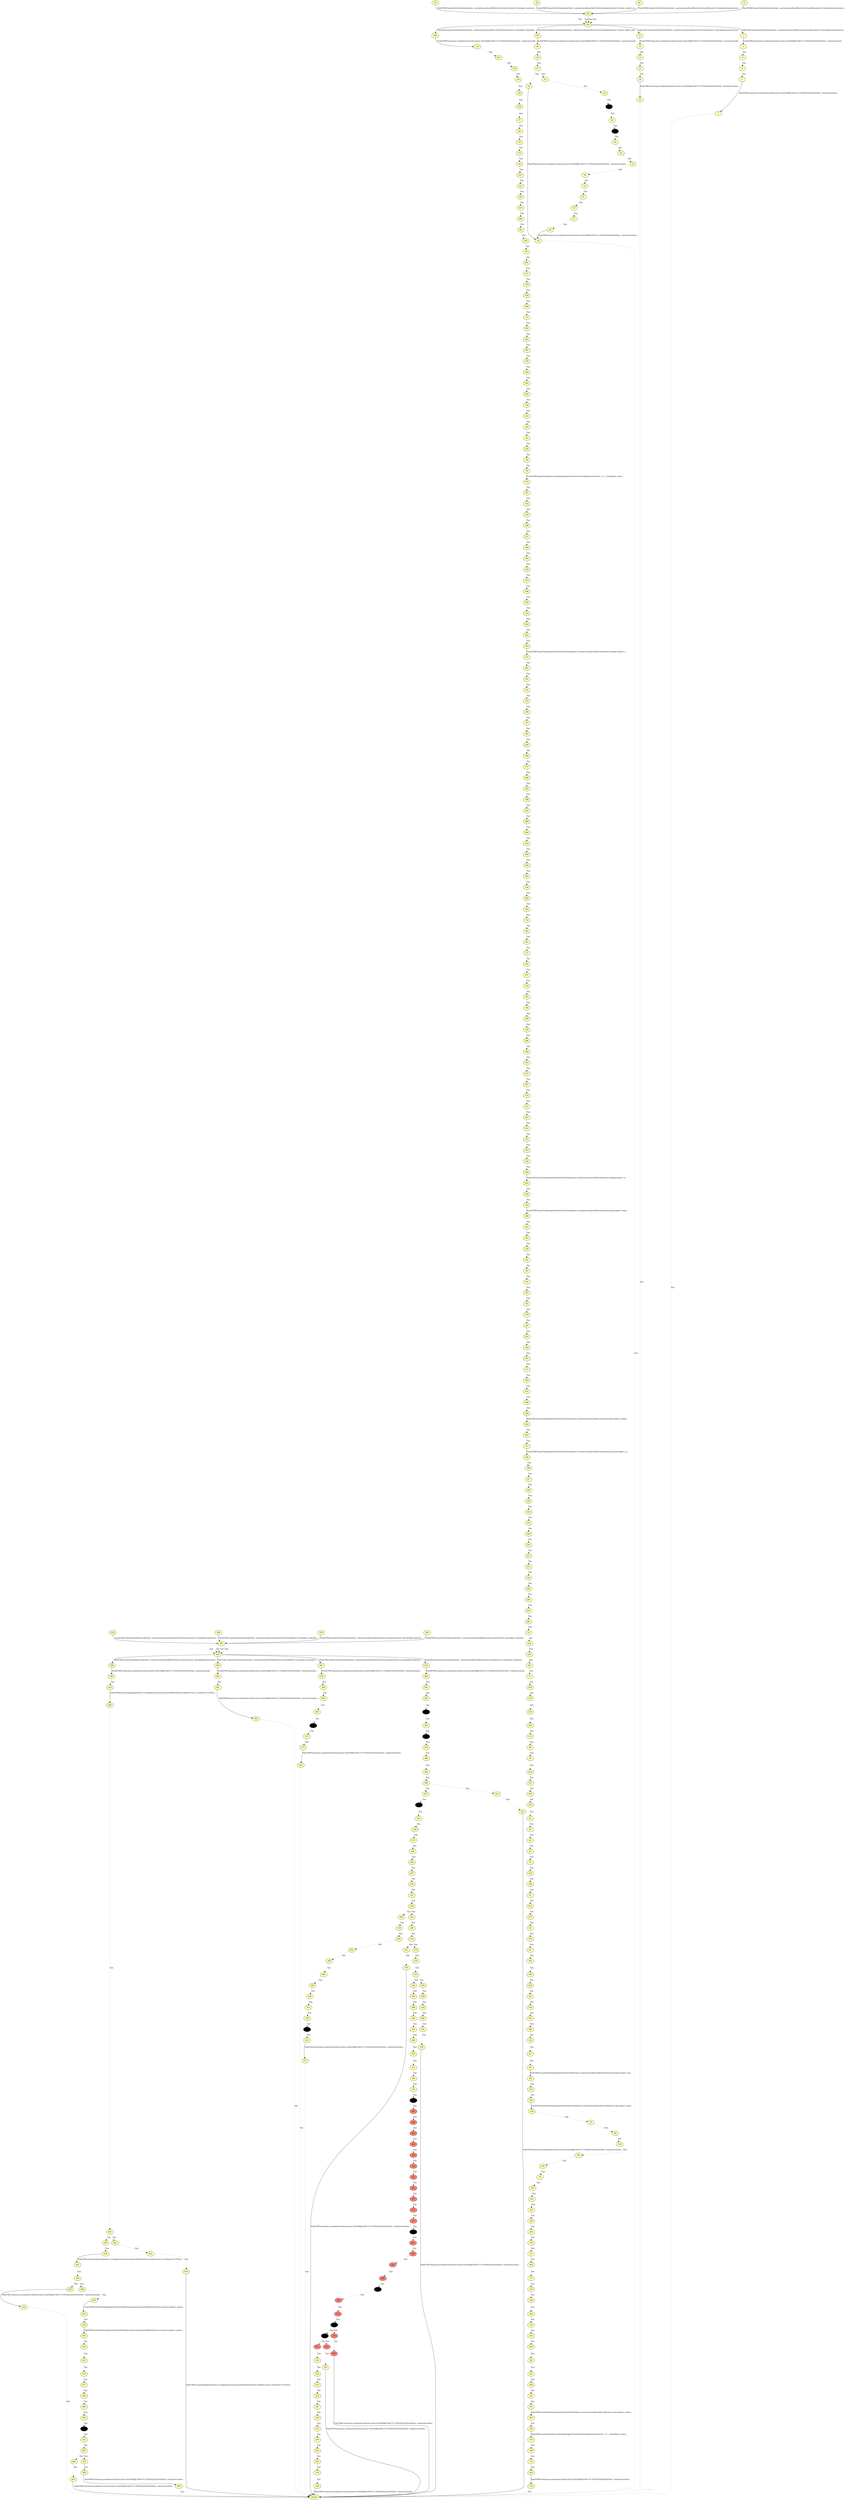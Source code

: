 digraph BST {
 
 "399" [style=filled, fillcolor=2, colorscheme=set312, URL="399.html"];
"410" [style=filled, fillcolor=2, colorscheme=set312, URL="410.html"];
"399" -> "410" [style=dotted,  label="Eps"];
"428" [style=filled, fillcolor=red, colorscheme=set312, URL="428.html"];
"413" [style=filled, fillcolor=2, colorscheme=set312, URL="413.html"];
"428" -> "413" [style=dotted,  label="Eps"];
"432" [style=filled, fillcolor=2, colorscheme=set312, URL="432.html"];
"398" [style=filled, fillcolor=2, colorscheme=set312, URL="398.html"];
"432" -> "398" [  label="Pop(FNKFrame(EntryPointInvokeStmt: com/invincea/draw/MyDrawService/onCreate(v0 List())@@@com/invince..."];
"403" [style=filled, fillcolor=2, colorscheme=set312, URL="403.html"];
"425" [style=filled, fillcolor=2, colorscheme=set312, URL="425.html"];
"403" -> "425" [style=dotted,  label="Eps"];
"404" [style=filled, fillcolor=2, colorscheme=set312, URL="404.html"];
"402" [style=filled, fillcolor=2, colorscheme=set312, URL="402.html"];
"404" -> "402" [style=dotted,  label="Eps"];
"407" [style=filled, fillcolor=2, colorscheme=set312, URL="407.html"];
"406" [style=filled, fillcolor=2, colorscheme=set312, URL="406.html"];
"407" -> "406" [style=dotted,  label="Eps"];
"410" [style=filled, fillcolor=2, colorscheme=set312, URL="410.html"];
"401" [style=filled, fillcolor=2, colorscheme=set312, URL="401.html"];
"410" -> "401" [  label="Pop(FNKFrame(AssignAExpStmt(v1,ret)@@@com/invincea/draw/MyDrawService$$onCreate::LineStmt(27),FP(Ent..."];
"409" [style=filled, fillcolor=2, colorscheme=set312, URL="409.html"];
"423" [style=filled, fillcolor=2, colorscheme=set312, URL="423.html"];
"409" -> "423" [style=dotted,  label="Eps"];
"426" [style=filled, fillcolor=2, colorscheme=set312, URL="426.html"];
"408" [style=filled, fillcolor=2, colorscheme=set312, URL="408.html"];
"426" -> "408" [  label="Pop(FNKFrame(org.ucombinator.dalvik.syntax.StmtNil$@19fa157c,FP(InitEntryPointStmt: com/invincea/dra..."];
"412" [style=filled, fillcolor=2, colorscheme=set312, URL="412.html"];
"Final()" [style=filled, fillcolor=2, colorscheme=set312, URL="411.html"];
"412" -> "Final()" [style=dotted,  label="Eps"];
"396" [style=filled, fillcolor=2, colorscheme=set312, URL="396.html"];
"430" [style=filled, fillcolor=2, colorscheme=set312, URL="430.html"];
"396" -> "430" [style=dotted,  label="Eps"];
"419" [style=filled, fillcolor=2, colorscheme=set312, URL="419.html"];
"417" [style=filled, fillcolor=2, colorscheme=set312, URL="417.html"];
"419" -> "417" [style=dotted,  label="Eps"];
"422" [style=filled, fillcolor=2, colorscheme=set312, URL="422.html"];
"Final()" [style=filled, fillcolor=2, colorscheme=set312, URL="411.html"];
"422" -> "Final()" [  label="Pop(FNKFrame(org.ucombinator.dalvik.syntax.StmtNil$@19fa157c,FP(InitEntryPointStmt: com/invincea/dra..."];
"405" [style=filled, fillcolor=2, colorscheme=set312, URL="405.html"];
"431" [style=filled, fillcolor=2, colorscheme=set312, URL="431.html"];
"405" -> "431" [style=dotted,  label="Eps"];
"429" [style=filled, fillcolor=2, colorscheme=set312, URL="429.html"];
"404" [style=filled, fillcolor=2, colorscheme=set312, URL="404.html"];
"429" -> "404" [style=dotted,  label="Eps"];
"414" [style=filled, fillcolor=2, colorscheme=set312, URL="414.html"];
"403" [style=filled, fillcolor=2, colorscheme=set312, URL="403.html"];
"414" -> "403" [  label="Pop(FNKFrame(FieldAssignStmt(StaticFieldExp(com/invincea/draw/MyDrawService.instance,(object com/inv..."];
"427" [style=filled, fillcolor=2, colorscheme=set312, URL="427.html"];
"419" [style=filled, fillcolor=2, colorscheme=set312, URL="419.html"];
"427" -> "419" [style=dotted,  label="Eps"];
"417" [style=filled, fillcolor=2, colorscheme=set312, URL="417.html"];
"429" [style=filled, fillcolor=2, colorscheme=set312, URL="429.html"];
"417" -> "429" [style=dotted,  label="Eps"];
"400" [style=filled, fillcolor=2, colorscheme=set312, URL="400.html"];
"424" [style=filled, fillcolor=2, colorscheme=set312, URL="424.html"];
"400" -> "424" [style=dotted,  label="Eps"];
"420" [style=filled, fillcolor=2, colorscheme=set312, URL="420.html"];
"414" [style=filled, fillcolor=2, colorscheme=set312, URL="414.html"];
"420" -> "414" [style=dotted,  label="Eps"];
"398" [style=filled, fillcolor=2, colorscheme=set312, URL="398.html"];
"395" [style=filled, fillcolor=2, colorscheme=set312, URL="395.html"];
"398" -> "395" [  label="Push(FNKFrame(org.ucombinator.dalvik.syntax.StmtNil$@19fa157c,FP(InitEntryPointStmt: com/invincea/dr..."];
"423" [style=filled, fillcolor=2, colorscheme=set312, URL="423.html"];
"412" [style=filled, fillcolor=2, colorscheme=set312, URL="412.html"];
"423" -> "412" [  label="Pop(FNKFrame(org.ucombinator.dalvik.syntax.StmtNil$@19fa157c,FP(InitEntryPointStmt: com/invincea/dra..."];
"401" [style=filled, fillcolor=2, colorscheme=set312, URL="401.html"];
"409" [style=filled, fillcolor=2, colorscheme=set312, URL="409.html"];
"401" -> "409" [style=dotted,  label="Eps"];
"407" [style=filled, fillcolor=2, colorscheme=set312, URL="407.html"];
"421" [style=filled, fillcolor=2, colorscheme=set312, URL="421.html"];
"407" -> "421" [style=dotted,  label="Eps"];
"416" [style=filled, fillcolor=2, colorscheme=set312, URL="416.html"];
"397" [style=filled, fillcolor=2, colorscheme=set312, URL="397.html"];
"416" -> "397" [  label="Push(FNKFrame(EntryPointInvokeStmt: com/invincea/draw/MyDrawService/onCreate(v0 List())@@@com/invinc..."];
"402" [style=filled, fillcolor=2, colorscheme=set312, URL="402.html"];
"428" [style=filled, fillcolor=red, colorscheme=set312, URL="428.html"];
"402" -> "428" [style=dotted,  label="Eps"];
"406" [style=filled, fillcolor=2, colorscheme=set312, URL="406.html"];
"422" [style=filled, fillcolor=2, colorscheme=set312, URL="422.html"];
"406" -> "422" [style=dotted,  label="Eps"];
"408" [style=filled, fillcolor=2, colorscheme=set312, URL="408.html"];
"Final()" [style=filled, fillcolor=2, colorscheme=set312, URL="411.html"];
"408" -> "Final()" [style=dotted,  label="Eps"];
"409" [style=filled, fillcolor=2, colorscheme=set312, URL="409.html"];
"396" [style=filled, fillcolor=2, colorscheme=set312, URL="396.html"];
"409" -> "396" [style=dotted,  label="Eps"];
"431" [style=filled, fillcolor=2, colorscheme=set312, URL="431.html"];
"418" [style=filled, fillcolor=2, colorscheme=set312, URL="418.html"];
"431" -> "418" [style=dotted,  label="Eps"];
"424" [style=filled, fillcolor=2, colorscheme=set312, URL="424.html"];
"405" [style=filled, fillcolor=2, colorscheme=set312, URL="405.html"];
"424" -> "405" [style=dotted,  label="Eps"];
"421" [style=filled, fillcolor=2, colorscheme=set312, URL="421.html"];
"426" [style=filled, fillcolor=2, colorscheme=set312, URL="426.html"];
"421" -> "426" [style=dotted,  label="Eps"];
"415" [style=filled, fillcolor=2, colorscheme=set312, URL="415.html"];
"400" [style=filled, fillcolor=2, colorscheme=set312, URL="400.html"];
"415" -> "400" [  label="Push(FNKFrame(AssignAExpStmt(v1,ret)@@@com/invincea/draw/MyDrawService$$onCreate::LineStmt(27),FP(En..."];
"413" [style=filled, fillcolor=2, colorscheme=set312, URL="413.html"];
"407" [style=filled, fillcolor=2, colorscheme=set312, URL="407.html"];
"413" -> "407" [style=dotted,  label="Eps"];
"397" [style=filled, fillcolor=2, colorscheme=set312, URL="397.html"];
"432" [style=filled, fillcolor=2, colorscheme=set312, URL="432.html"];
"397" -> "432" [style=dotted,  label="Eps"];
"425" [style=filled, fillcolor=2, colorscheme=set312, URL="425.html"];
"427" [style=filled, fillcolor=2, colorscheme=set312, URL="427.html"];
"425" -> "427" [style=dotted,  label="Eps"];
"395" [style=filled, fillcolor=2, colorscheme=set312, URL="395.html"];
"415" [style=filled, fillcolor=2, colorscheme=set312, URL="415.html"];
"395" -> "415" [style=dotted,  label="Eps"];
"418" [style=filled, fillcolor=2, colorscheme=set312, URL="418.html"];
"Final()" [style=filled, fillcolor=2, colorscheme=set312, URL="411.html"];
"418" -> "Final()" [  label="Pop(FNKFrame(AssignAExpStmt(v1,ret)@@@com/invincea/draw/MyDrawService$$onCreate::LineStmt(27),FP(Ent..."];
"424" [style=filled, fillcolor=2, colorscheme=set312, URL="424.html"];
"399" [style=filled, fillcolor=2, colorscheme=set312, URL="399.html"];
"424" -> "399" [style=dotted,  label="Eps"];
"430" [style=filled, fillcolor=2, colorscheme=set312, URL="430.html"];
"420" [style=filled, fillcolor=2, colorscheme=set312, URL="420.html"];
"430" -> "420" [  label="Push(FNKFrame(FieldAssignStmt(StaticFieldExp(com/invincea/draw/MyDrawService.instance,(object com/in..."];
"432" [style=filled, fillcolor=2, colorscheme=set312, URL="432.html"];
"390" [style=filled, fillcolor=2, colorscheme=set312, URL="390.html"];
"432" -> "390" [  label="Pop(FNKFrame(EntryPointInvokeStmt: com/invincea/draw/MyDrawService/onBind(v0 List((object android/co..."];
"390" [style=filled, fillcolor=2, colorscheme=set312, URL="390.html"];
"393" [style=filled, fillcolor=2, colorscheme=set312, URL="393.html"];
"390" -> "393" [  label="Push(FNKFrame(org.ucombinator.dalvik.syntax.StmtNil$@19fa157c,FP(InitEntryPointStmt: com/invincea/dr..."];
"391" [style=filled, fillcolor=2, colorscheme=set312, URL="391.html"];
"392" [style=filled, fillcolor=2, colorscheme=set312, URL="392.html"];
"391" -> "392" [  label="Pop(FNKFrame(org.ucombinator.dalvik.syntax.StmtNil$@19fa157c,FP(InitEntryPointStmt: com/invincea/dra..."];
"393" [style=filled, fillcolor=2, colorscheme=set312, URL="393.html"];
"391" [style=filled, fillcolor=2, colorscheme=set312, URL="391.html"];
"393" -> "391" [style=dotted,  label="Eps"];
"388" [style=filled, fillcolor=2, colorscheme=set312, URL="388.html"];
"397" [style=filled, fillcolor=2, colorscheme=set312, URL="397.html"];
"388" -> "397" [  label="Push(FNKFrame(EntryPointInvokeStmt: com/invincea/draw/MyDrawService/onBind(v0 List((object android/c..."];
"397" [style=filled, fillcolor=2, colorscheme=set312, URL="397.html"];
"432" [style=filled, fillcolor=2, colorscheme=set312, URL="432.html"];
"397" -> "432" [style=dotted,  label="Eps"];
"392" [style=filled, fillcolor=2, colorscheme=set312, URL="392.html"];
"Final()" [style=filled, fillcolor=2, colorscheme=set312, URL="411.html"];
"392" -> "Final()" [style=dotted,  label="Eps"];
"384" [style=filled, fillcolor=2, colorscheme=set312, URL="384.html"];
"382" [style=filled, fillcolor=2, colorscheme=set312, URL="382.html"];
"384" -> "382" [style=dotted,  label="Eps"];
"381" [style=filled, fillcolor=2, colorscheme=set312, URL="381.html"];
"376" [style=filled, fillcolor=2, colorscheme=set312, URL="376.html"];
"381" -> "376" [  label="Push(FNKFrame(org.ucombinator.dalvik.syntax.StmtNil$@19fa157c,FP(InitEntryPointStmt: com/invincea/dr..."];
"375" [style=filled, fillcolor=2, colorscheme=set312, URL="375.html"];
"377" [style=filled, fillcolor=2, colorscheme=set312, URL="377.html"];
"375" -> "377" [style=dotted,  label="Eps"];
"383" [style=filled, fillcolor=2, colorscheme=set312, URL="383.html"];
"Final()" [style=filled, fillcolor=2, colorscheme=set312, URL="411.html"];
"383" -> "Final()" [style=dotted,  label="Eps"];
"382" [style=filled, fillcolor=2, colorscheme=set312, URL="382.html"];
"385" [style=filled, fillcolor=2, colorscheme=set312, URL="385.html"];
"382" -> "385" [style=dotted,  label="Eps"];
"385" [style=filled, fillcolor=2, colorscheme=set312, URL="385.html"];
"378" [style=filled, fillcolor=red, colorscheme=set312, URL="378.html"];
"385" -> "378" [style=dotted,  label="Eps"];
"379" [style=filled, fillcolor=2, colorscheme=set312, URL="379.html"];
"397" [style=filled, fillcolor=2, colorscheme=set312, URL="397.html"];
"379" -> "397" [  label="Push(FNKFrame(EntryPointInvokeStmt: com/invincea/draw/MyDrawService/onDestroy(v0 List())@@@com/invin..."];
"376" [style=filled, fillcolor=2, colorscheme=set312, URL="376.html"];
"384" [style=filled, fillcolor=2, colorscheme=set312, URL="384.html"];
"376" -> "384" [style=dotted,  label="Eps"];
"378" [style=filled, fillcolor=red, colorscheme=set312, URL="378.html"];
"375" [style=filled, fillcolor=2, colorscheme=set312, URL="375.html"];
"378" -> "375" [style=dotted,  label="Eps"];
"432" [style=filled, fillcolor=2, colorscheme=set312, URL="432.html"];
"381" [style=filled, fillcolor=2, colorscheme=set312, URL="381.html"];
"432" -> "381" [  label="Pop(FNKFrame(EntryPointInvokeStmt: com/invincea/draw/MyDrawService/onDestroy(v0 List())@@@com/invinc..."];
"397" [style=filled, fillcolor=2, colorscheme=set312, URL="397.html"];
"432" [style=filled, fillcolor=2, colorscheme=set312, URL="432.html"];
"397" -> "432" [style=dotted,  label="Eps"];
"377" [style=filled, fillcolor=2, colorscheme=set312, URL="377.html"];
"383" [style=filled, fillcolor=2, colorscheme=set312, URL="383.html"];
"377" -> "383" [  label="Pop(FNKFrame(org.ucombinator.dalvik.syntax.StmtNil$@19fa157c,FP(InitEntryPointStmt: com/invincea/dra..."];
"293" [style=filled, fillcolor=2, colorscheme=set312, URL="293.html"];
"355" [style=filled, fillcolor=2, colorscheme=set312, URL="355.html"];
"293" -> "355" [style=dotted,  label="Eps"];
"366" [style=filled, fillcolor=2, colorscheme=set312, URL="366.html"];
"299" [style=filled, fillcolor=2, colorscheme=set312, URL="299.html"];
"366" -> "299" [style=dotted,  label="Eps"];
"368" [style=filled, fillcolor=4, colorscheme=set312, URL="368.html"];
"343" [style=filled, fillcolor=red, colorscheme=set312, URL="343.html"];
"368" -> "343" [style=dotted,  label="Eps"];
"353" [style=filled, fillcolor=4, colorscheme=set312, URL="353.html"];
"332" [style=filled, fillcolor=2, colorscheme=set312, URL="332.html"];
"353" -> "332" [style=dotted,  label="Eps"];
"308" [style=filled, fillcolor=4, colorscheme=set312, URL="308.html"];
"334" [style=filled, fillcolor=4, colorscheme=set312, URL="334.html"];
"308" -> "334" [style=dotted,  label="Eps"];
"288" [style=filled, fillcolor=2, colorscheme=set312, URL="288.html"];
"364" [style=filled, fillcolor=2, colorscheme=set312, URL="364.html"];
"288" -> "364" [style=dotted,  label="Eps"];
"351" [style=filled, fillcolor=2, colorscheme=set312, URL="351.html"];
"369" [style=filled, fillcolor=2, colorscheme=set312, URL="369.html"];
"351" -> "369" [style=dotted,  label="Eps"];
"347" [style=filled, fillcolor=2, colorscheme=set312, URL="347.html"];
"346" [style=filled, fillcolor=2, colorscheme=set312, URL="346.html"];
"347" -> "346" [style=dotted,  label="Eps"];
"331" [style=filled, fillcolor=2, colorscheme=set312, URL="331.html"];
"277" [style=filled, fillcolor=2, colorscheme=set312, URL="277.html"];
"331" -> "277" [  label="Pop(FNKFrame(org.ucombinator.dalvik.syntax.StmtNil$@19fa157c,FP(InitEntryPointStmt: com/invincea/dra..."];
"275" [style=filled, fillcolor=red, colorscheme=set312, URL="275.html"];
"367" [style=filled, fillcolor=4, colorscheme=set312, URL="367.html"];
"275" -> "367" [style=dotted,  label="Eps"];
"370" [style=filled, fillcolor=2, colorscheme=set312, URL="370.html"];
"Final()" [style=filled, fillcolor=2, colorscheme=set312, URL="411.html"];
"370" -> "Final()" [  label="Pop(FNKFrame(org.ucombinator.dalvik.syntax.StmtNil$@19fa157c,FP(InitEntryPointStmt: com/invincea/dra..."];
"367" [style=filled, fillcolor=4, colorscheme=set312, URL="367.html"];
"305" [style=filled, fillcolor=4, colorscheme=set312, URL="305.html"];
"367" -> "305" [style=dotted,  label="Eps"];
"363" [style=filled, fillcolor=2, colorscheme=set312, URL="363.html"];
"283" [style=filled, fillcolor=red, colorscheme=set312, URL="283.html"];
"363" -> "283" [style=dotted,  label="Eps"];
"304" [style=filled, fillcolor=4, colorscheme=set312, URL="304.html"];
"308" [style=filled, fillcolor=4, colorscheme=set312, URL="308.html"];
"304" -> "308" [style=dotted,  label="Eps"];
"337" [style=filled, fillcolor=4, colorscheme=set312, URL="337.html"];
"271" [style=filled, fillcolor=4, colorscheme=set312, URL="271.html"];
"337" -> "271" [style=dotted,  label="Eps"];
"309" [style=filled, fillcolor=4, colorscheme=set312, URL="309.html"];
"Final()" [style=filled, fillcolor=2, colorscheme=set312, URL="411.html"];
"309" -> "Final()" [  label="Pop(FNKFrame(org.ucombinator.dalvik.syntax.StmtNil$@19fa157c,FP(InitEntryPointStmt: com/invincea/dra..."];
"292" [style=filled, fillcolor=2, colorscheme=set312, URL="292.html"];
"282" [style=filled, fillcolor=2, colorscheme=set312, URL="282.html"];
"292" -> "282" [style=dotted,  label="Eps"];
"291" [style=filled, fillcolor=2, colorscheme=set312, URL="291.html"];
"358" [style=filled, fillcolor=2, colorscheme=set312, URL="358.html"];
"291" -> "358" [style=dotted,  label="Eps"];
"313" [style=filled, fillcolor=2, colorscheme=set312, URL="313.html"];
"279" [style=filled, fillcolor=2, colorscheme=set312, URL="279.html"];
"313" -> "279" [style=dotted,  label="Eps"];
"333" [style=filled, fillcolor=2, colorscheme=set312, URL="333.html"];
"320" [style=filled, fillcolor=2, colorscheme=set312, URL="320.html"];
"333" -> "320" [style=dotted,  label="Eps"];
"327" [style=filled, fillcolor=2, colorscheme=set312, URL="327.html"];
"359" [style=filled, fillcolor=2, colorscheme=set312, URL="359.html"];
"327" -> "359" [style=dotted,  label="Eps"];
"295" [style=filled, fillcolor=red, colorscheme=set312, URL="295.html"];
"363" [style=filled, fillcolor=2, colorscheme=set312, URL="363.html"];
"295" -> "363" [style=dotted,  label="Eps"];
"357" [style=filled, fillcolor=2, colorscheme=set312, URL="357.html"];
"351" [style=filled, fillcolor=2, colorscheme=set312, URL="351.html"];
"357" -> "351" [style=dotted,  label="Eps"];
"306" [style=filled, fillcolor=2, colorscheme=set312, URL="306.html"];
"297" [style=filled, fillcolor=2, colorscheme=set312, URL="297.html"];
"306" -> "297" [style=dotted,  label="Eps"];
"287" [style=filled, fillcolor=2, colorscheme=set312, URL="287.html"];
"276" [style=filled, fillcolor=2, colorscheme=set312, URL="276.html"];
"287" -> "276" [style=dotted,  label="Eps"];
"283" [style=filled, fillcolor=red, colorscheme=set312, URL="283.html"];
"310" [style=filled, fillcolor=2, colorscheme=set312, URL="310.html"];
"283" -> "310" [style=dotted,  label="Eps"];
"334" [style=filled, fillcolor=4, colorscheme=set312, URL="334.html"];
"321" [style=filled, fillcolor=4, colorscheme=set312, URL="321.html"];
"334" -> "321" [style=dotted,  label="Eps"];
"320" [style=filled, fillcolor=2, colorscheme=set312, URL="320.html"];
"340" [style=filled, fillcolor=2, colorscheme=set312, URL="340.html"];
"320" -> "340" [style=dotted,  label="Eps"];
"316" [style=filled, fillcolor=2, colorscheme=set312, URL="316.html"];
"327" [style=filled, fillcolor=2, colorscheme=set312, URL="327.html"];
"316" -> "327" [style=dotted,  label="Eps"];
"354" [style=filled, fillcolor=2, colorscheme=set312, URL="354.html"];
"362" [style=filled, fillcolor=2, colorscheme=set312, URL="362.html"];
"354" -> "362" [style=dotted,  label="Eps"];
"285" [style=filled, fillcolor=2, colorscheme=set312, URL="285.html"];
"366" [style=filled, fillcolor=2, colorscheme=set312, URL="366.html"];
"285" -> "366" [style=dotted,  label="Eps"];
"299" [style=filled, fillcolor=2, colorscheme=set312, URL="299.html"];
"326" [style=filled, fillcolor=2, colorscheme=set312, URL="326.html"];
"299" -> "326" [style=dotted,  label="Eps"];
"317" [style=filled, fillcolor=2, colorscheme=set312, URL="317.html"];
"322" [style=filled, fillcolor=2, colorscheme=set312, URL="322.html"];
"317" -> "322" [style=dotted,  label="Eps"];
"352" [style=filled, fillcolor=2, colorscheme=set312, URL="352.html"];
"319" [style=filled, fillcolor=2, colorscheme=set312, URL="319.html"];
"352" -> "319" [style=dotted,  label="Eps"];
"280" [style=filled, fillcolor=red, colorscheme=set312, URL="280.html"];
"331" [style=filled, fillcolor=2, colorscheme=set312, URL="331.html"];
"280" -> "331" [style=dotted,  label="Eps"];
"307" [style=filled, fillcolor=4, colorscheme=set312, URL="307.html"];
"360" [style=filled, fillcolor=4, colorscheme=set312, URL="360.html"];
"307" -> "360" [style=dotted,  label="Eps"];
"333" [style=filled, fillcolor=2, colorscheme=set312, URL="333.html"];
"300" [style=filled, fillcolor=2, colorscheme=set312, URL="300.html"];
"333" -> "300" [style=dotted,  label="Eps"];
"290" [style=filled, fillcolor=2, colorscheme=set312, URL="290.html"];
"287" [style=filled, fillcolor=2, colorscheme=set312, URL="287.html"];
"290" -> "287" [style=dotted,  label="Eps"];
"298" [style=filled, fillcolor=2, colorscheme=set312, URL="298.html"];
"314" [style=filled, fillcolor=2, colorscheme=set312, URL="314.html"];
"298" -> "314" [style=dotted,  label="Eps"];
"332" [style=filled, fillcolor=2, colorscheme=set312, URL="332.html"];
"352" [style=filled, fillcolor=2, colorscheme=set312, URL="352.html"];
"332" -> "352" [style=dotted,  label="Eps"];
"314" [style=filled, fillcolor=2, colorscheme=set312, URL="314.html"];
"301" [style=filled, fillcolor=2, colorscheme=set312, URL="301.html"];
"314" -> "301" [style=dotted,  label="Eps"];
"315" [style=filled, fillcolor=2, colorscheme=set312, URL="315.html"];
"344" [style=filled, fillcolor=2, colorscheme=set312, URL="344.html"];
"315" -> "344" [style=dotted,  label="Eps"];
"303" [style=filled, fillcolor=4, colorscheme=set312, URL="303.html"];
"337" [style=filled, fillcolor=4, colorscheme=set312, URL="337.html"];
"303" -> "337" [style=dotted,  label="Eps"];
"273" [style=filled, fillcolor=4, colorscheme=set312, URL="273.html"];
"275" [style=filled, fillcolor=red, colorscheme=set312, URL="275.html"];
"273" -> "275" [style=dotted,  label="Eps"];
"282" [style=filled, fillcolor=2, colorscheme=set312, URL="282.html"];
"295" [style=filled, fillcolor=red, colorscheme=set312, URL="295.html"];
"282" -> "295" [style=dotted,  label="Eps"];
"281" [style=filled, fillcolor=2, colorscheme=set312, URL="281.html"];
"397" [style=filled, fillcolor=2, colorscheme=set312, URL="397.html"];
"281" -> "397" [  label="Push(FNKFrame(EntryPointInvokeStmt: com/invincea/draw/MyDrawService/onStart(v0 List((object android/..."];
"339" [style=filled, fillcolor=red, colorscheme=set312, URL="339.html"];
"312" [style=filled, fillcolor=4, colorscheme=set312, URL="312.html"];
"339" -> "312" [style=dotted,  label="Eps"];
"326" [style=filled, fillcolor=2, colorscheme=set312, URL="326.html"];
"373" [style=filled, fillcolor=2, colorscheme=set312, URL="373.html"];
"326" -> "373" [style=dotted,  label="Eps"];
"297" [style=filled, fillcolor=2, colorscheme=set312, URL="297.html"];
"356" [style=filled, fillcolor=red, colorscheme=set312, URL="356.html"];
"297" -> "356" [style=dotted,  label="Eps"];
"284" [style=filled, fillcolor=2, colorscheme=set312, URL="284.html"];
"291" [style=filled, fillcolor=2, colorscheme=set312, URL="291.html"];
"284" -> "291" [style=dotted,  label="Eps"];
"323" [style=filled, fillcolor=2, colorscheme=set312, URL="323.html"];
"348" [style=filled, fillcolor=2, colorscheme=set312, URL="348.html"];
"323" -> "348" [style=dotted,  label="Eps"];
"358" [style=filled, fillcolor=2, colorscheme=set312, URL="358.html"];
"Final()" [style=filled, fillcolor=2, colorscheme=set312, URL="411.html"];
"358" -> "Final()" [  label="Pop(FNKFrame(org.ucombinator.dalvik.syntax.StmtNil$@19fa157c,FP(InitEntryPointStmt: com/invincea/dra..."];
"294" [style=filled, fillcolor=2, colorscheme=set312, URL="294.html"];
"290" [style=filled, fillcolor=2, colorscheme=set312, URL="290.html"];
"294" -> "290" [style=dotted,  label="Eps"];
"369" [style=filled, fillcolor=2, colorscheme=set312, URL="369.html"];
"330" [style=filled, fillcolor=2, colorscheme=set312, URL="330.html"];
"369" -> "330" [style=dotted,  label="Eps"];
"343" [style=filled, fillcolor=red, colorscheme=set312, URL="343.html"];
"350" [style=filled, fillcolor=4, colorscheme=set312, URL="350.html"];
"343" -> "350" [style=dotted,  label="Eps"];
"345" [style=filled, fillcolor=red, colorscheme=set312, URL="345.html"];
"339" [style=filled, fillcolor=red, colorscheme=set312, URL="339.html"];
"345" -> "339" [style=dotted,  label="Eps"];
"272" [style=filled, fillcolor=2, colorscheme=set312, URL="272.html"];
"289" [style=filled, fillcolor=2, colorscheme=set312, URL="289.html"];
"272" -> "289" [  label="Push(FNKFrame(org.ucombinator.dalvik.syntax.StmtNil$@19fa157c,FP(InitEntryPointStmt: com/invincea/dr..."];
"373" [style=filled, fillcolor=2, colorscheme=set312, URL="373.html"];
"329" [style=filled, fillcolor=2, colorscheme=set312, URL="329.html"];
"373" -> "329" [style=dotted,  label="Eps"];
"356" [style=filled, fillcolor=red, colorscheme=set312, URL="356.html"];
"347" [style=filled, fillcolor=2, colorscheme=set312, URL="347.html"];
"356" -> "347" [style=dotted,  label="Eps"];
"301" [style=filled, fillcolor=2, colorscheme=set312, URL="301.html"];
"370" [style=filled, fillcolor=2, colorscheme=set312, URL="370.html"];
"301" -> "370" [style=dotted,  label="Eps"];
"271" [style=filled, fillcolor=4, colorscheme=set312, URL="271.html"];
"273" [style=filled, fillcolor=4, colorscheme=set312, URL="273.html"];
"271" -> "273" [style=dotted,  label="Eps"];
"342" [style=filled, fillcolor=2, colorscheme=set312, URL="342.html"];
"318" [style=filled, fillcolor=2, colorscheme=set312, URL="318.html"];
"342" -> "318" [style=dotted,  label="Eps"];
"321" [style=filled, fillcolor=4, colorscheme=set312, URL="321.html"];
"303" [style=filled, fillcolor=4, colorscheme=set312, URL="303.html"];
"321" -> "303" [style=dotted,  label="Eps"];
"322" [style=filled, fillcolor=2, colorscheme=set312, URL="322.html"];
"Final()" [style=filled, fillcolor=2, colorscheme=set312, URL="411.html"];
"322" -> "Final()" [  label="Pop(FNKFrame(org.ucombinator.dalvik.syntax.StmtNil$@19fa157c,FP(InitEntryPointStmt: com/invincea/dra..."];
"306" [style=filled, fillcolor=2, colorscheme=set312, URL="306.html"];
"317" [style=filled, fillcolor=2, colorscheme=set312, URL="317.html"];
"306" -> "317" [style=dotted,  label="Eps"];
"312" [style=filled, fillcolor=4, colorscheme=set312, URL="312.html"];
"365" [style=filled, fillcolor=2, colorscheme=set312, URL="365.html"];
"312" -> "365" [style=dotted,  label="Eps"];
"346" [style=filled, fillcolor=2, colorscheme=set312, URL="346.html"];
"372" [style=filled, fillcolor=2, colorscheme=set312, URL="372.html"];
"346" -> "372" [style=dotted,  label="Eps"];
"300" [style=filled, fillcolor=2, colorscheme=set312, URL="300.html"];
"338" [style=filled, fillcolor=2, colorscheme=set312, URL="338.html"];
"300" -> "338" [style=dotted,  label="Eps"];
"339" [style=filled, fillcolor=red, colorscheme=set312, URL="339.html"];
"353" [style=filled, fillcolor=4, colorscheme=set312, URL="353.html"];
"339" -> "353" [style=dotted,  label="Eps"];
"335" [style=filled, fillcolor=4, colorscheme=set312, URL="335.html"];
"345" [style=filled, fillcolor=red, colorscheme=set312, URL="345.html"];
"335" -> "345" [style=dotted,  label="Eps"];
"324" [style=filled, fillcolor=2, colorscheme=set312, URL="324.html"];
"284" [style=filled, fillcolor=2, colorscheme=set312, URL="284.html"];
"324" -> "284" [style=dotted,  label="Eps"];
"344" [style=filled, fillcolor=2, colorscheme=set312, URL="344.html"];
"325" [style=filled, fillcolor=2, colorscheme=set312, URL="325.html"];
"344" -> "325" [style=dotted,  label="Eps"];
"279" [style=filled, fillcolor=2, colorscheme=set312, URL="279.html"];
"302" [style=filled, fillcolor=2, colorscheme=set312, URL="302.html"];
"279" -> "302" [style=dotted,  label="Eps"];
"278" [style=filled, fillcolor=2, colorscheme=set312, URL="278.html"];
"333" [style=filled, fillcolor=2, colorscheme=set312, URL="333.html"];
"278" -> "333" [style=dotted,  label="Eps"];
"355" [style=filled, fillcolor=2, colorscheme=set312, URL="355.html"];
"354" [style=filled, fillcolor=2, colorscheme=set312, URL="354.html"];
"355" -> "354" [style=dotted,  label="Eps"];
"362" [style=filled, fillcolor=2, colorscheme=set312, URL="362.html"];
"285" [style=filled, fillcolor=2, colorscheme=set312, URL="285.html"];
"362" -> "285" [style=dotted,  label="Eps"];
"286" [style=filled, fillcolor=2, colorscheme=set312, URL="286.html"];
"336" [style=filled, fillcolor=2, colorscheme=set312, URL="336.html"];
"286" -> "336" [style=dotted,  label="Eps"];
"359" [style=filled, fillcolor=2, colorscheme=set312, URL="359.html"];
"313" [style=filled, fillcolor=2, colorscheme=set312, URL="313.html"];
"359" -> "313" [style=dotted,  label="Eps"];
"314" [style=filled, fillcolor=2, colorscheme=set312, URL="314.html"];
"270" [style=filled, fillcolor=2, colorscheme=set312, URL="270.html"];
"314" -> "270" [style=dotted,  label="Eps"];
"328" [style=filled, fillcolor=2, colorscheme=set312, URL="328.html"];
"Final()" [style=filled, fillcolor=2, colorscheme=set312, URL="411.html"];
"328" -> "Final()" [  label="Pop(FNKFrame(org.ucombinator.dalvik.syntax.StmtNil$@19fa157c,FP(InitEntryPointStmt: com/invincea/dra..."];
"365" [style=filled, fillcolor=2, colorscheme=set312, URL="365.html"];
"Final()" [style=filled, fillcolor=2, colorscheme=set312, URL="411.html"];
"365" -> "Final()" [  label="Pop(FNKFrame(org.ucombinator.dalvik.syntax.StmtNil$@19fa157c,FP(InitEntryPointStmt: com/invincea/dra..."];
"318" [style=filled, fillcolor=2, colorscheme=set312, URL="318.html"];
"328" [style=filled, fillcolor=2, colorscheme=set312, URL="328.html"];
"318" -> "328" [style=dotted,  label="Eps"];
"276" [style=filled, fillcolor=2, colorscheme=set312, URL="276.html"];
"315" [style=filled, fillcolor=2, colorscheme=set312, URL="315.html"];
"276" -> "315" [style=dotted,  label="Eps"];
"360" [style=filled, fillcolor=4, colorscheme=set312, URL="360.html"];
"296" [style=filled, fillcolor=4, colorscheme=set312, URL="296.html"];
"360" -> "296" [style=dotted,  label="Eps"];
"289" [style=filled, fillcolor=2, colorscheme=set312, URL="289.html"];
"292" [style=filled, fillcolor=2, colorscheme=set312, URL="292.html"];
"289" -> "292" [style=dotted,  label="Eps"];
"338" [style=filled, fillcolor=2, colorscheme=set312, URL="338.html"];
"324" [style=filled, fillcolor=2, colorscheme=set312, URL="324.html"];
"338" -> "324" [style=dotted,  label="Eps"];
"270" [style=filled, fillcolor=2, colorscheme=set312, URL="270.html"];
"278" [style=filled, fillcolor=2, colorscheme=set312, URL="278.html"];
"270" -> "278" [style=dotted,  label="Eps"];
"319" [style=filled, fillcolor=2, colorscheme=set312, URL="319.html"];
"316" [style=filled, fillcolor=2, colorscheme=set312, URL="316.html"];
"319" -> "316" [style=dotted,  label="Eps"];
"345" [style=filled, fillcolor=red, colorscheme=set312, URL="345.html"];
"341" [style=filled, fillcolor=4, colorscheme=set312, URL="341.html"];
"345" -> "341" [style=dotted,  label="Eps"];
"325" [style=filled, fillcolor=2, colorscheme=set312, URL="325.html"];
"298" [style=filled, fillcolor=2, colorscheme=set312, URL="298.html"];
"325" -> "298" [style=dotted,  label="Eps"];
"302" [style=filled, fillcolor=2, colorscheme=set312, URL="302.html"];
"342" [style=filled, fillcolor=2, colorscheme=set312, URL="342.html"];
"302" -> "342" [style=dotted,  label="Eps"];
"310" [style=filled, fillcolor=2, colorscheme=set312, URL="310.html"];
"286" [style=filled, fillcolor=2, colorscheme=set312, URL="286.html"];
"310" -> "286" [style=dotted,  label="Eps"];
"336" [style=filled, fillcolor=2, colorscheme=set312, URL="336.html"];
"306" [style=filled, fillcolor=2, colorscheme=set312, URL="306.html"];
"336" -> "306" [style=dotted,  label="Eps"];
"350" [style=filled, fillcolor=4, colorscheme=set312, URL="350.html"];
"335" [style=filled, fillcolor=4, colorscheme=set312, URL="335.html"];
"350" -> "335" [style=dotted,  label="Eps"];
"372" [style=filled, fillcolor=2, colorscheme=set312, URL="372.html"];
"294" [style=filled, fillcolor=2, colorscheme=set312, URL="294.html"];
"372" -> "294" [style=dotted,  label="Eps"];
"277" [style=filled, fillcolor=2, colorscheme=set312, URL="277.html"];
"Final()" [style=filled, fillcolor=2, colorscheme=set312, URL="411.html"];
"277" -> "Final()" [style=dotted,  label="Eps"];
"341" [style=filled, fillcolor=4, colorscheme=set312, URL="341.html"];
"309" [style=filled, fillcolor=4, colorscheme=set312, URL="309.html"];
"341" -> "309" [style=dotted,  label="Eps"];
"361" [style=filled, fillcolor=red, colorscheme=set312, URL="361.html"];
"307" [style=filled, fillcolor=4, colorscheme=set312, URL="307.html"];
"361" -> "307" [style=dotted,  label="Eps"];
"344" [style=filled, fillcolor=2, colorscheme=set312, URL="344.html"];
"293" [style=filled, fillcolor=2, colorscheme=set312, URL="293.html"];
"344" -> "293" [style=dotted,  label="Eps"];
"296" [style=filled, fillcolor=4, colorscheme=set312, URL="296.html"];
"304" [style=filled, fillcolor=4, colorscheme=set312, URL="304.html"];
"296" -> "304" [style=dotted,  label="Eps"];
"329" [style=filled, fillcolor=2, colorscheme=set312, URL="329.html"];
"280" [style=filled, fillcolor=red, colorscheme=set312, URL="280.html"];
"329" -> "280" [style=dotted,  label="Eps"];
"364" [style=filled, fillcolor=2, colorscheme=set312, URL="364.html"];
"323" [style=filled, fillcolor=2, colorscheme=set312, URL="323.html"];
"364" -> "323" [style=dotted,  label="Eps"];
"348" [style=filled, fillcolor=2, colorscheme=set312, URL="348.html"];
"357" [style=filled, fillcolor=2, colorscheme=set312, URL="357.html"];
"348" -> "357" [style=dotted,  label="Eps"];
"340" [style=filled, fillcolor=2, colorscheme=set312, URL="340.html"];
"288" [style=filled, fillcolor=2, colorscheme=set312, URL="288.html"];
"340" -> "288" [style=dotted,  label="Eps"];
"397" [style=filled, fillcolor=2, colorscheme=set312, URL="397.html"];
"432" [style=filled, fillcolor=2, colorscheme=set312, URL="432.html"];
"397" -> "432" [style=dotted,  label="Eps"];
"330" [style=filled, fillcolor=2, colorscheme=set312, URL="330.html"];
"361" [style=filled, fillcolor=red, colorscheme=set312, URL="361.html"];
"330" -> "361" [style=dotted,  label="Eps"];
"349" [style=filled, fillcolor=4, colorscheme=set312, URL="349.html"];
"368" [style=filled, fillcolor=4, colorscheme=set312, URL="368.html"];
"349" -> "368" [style=dotted,  label="Eps"];
"305" [style=filled, fillcolor=4, colorscheme=set312, URL="305.html"];
"349" [style=filled, fillcolor=4, colorscheme=set312, URL="349.html"];
"305" -> "349" [style=dotted,  label="Eps"];
"432" [style=filled, fillcolor=2, colorscheme=set312, URL="432.html"];
"272" [style=filled, fillcolor=2, colorscheme=set312, URL="272.html"];
"432" -> "272" [  label="Pop(FNKFrame(EntryPointInvokeStmt: com/invincea/draw/MyDrawService/onStart(v0 List((object android/c..."];
"145" [style=filled, fillcolor=2, colorscheme=set312, URL="145.html"];
"52" [style=filled, fillcolor=2, colorscheme=set312, URL="52.html"];
"145" -> "52" [style=dotted,  label="Eps"];
"57" [style=filled, fillcolor=2, colorscheme=set312, URL="57.html"];
"98" [style=filled, fillcolor=2, colorscheme=set312, URL="98.html"];
"57" -> "98" [style=dotted,  label="Eps"];
"255" [style=filled, fillcolor=2, colorscheme=set312, URL="255.html"];
"171" [style=filled, fillcolor=2, colorscheme=set312, URL="171.html"];
"255" -> "171" [style=dotted,  label="Eps"];
"224" [style=filled, fillcolor=2, colorscheme=set312, URL="224.html"];
"106" [style=filled, fillcolor=2, colorscheme=set312, URL="106.html"];
"224" -> "106" [style=dotted,  label="Eps"];
"192" [style=filled, fillcolor=2, colorscheme=set312, URL="192.html"];
"195" [style=filled, fillcolor=2, colorscheme=set312, URL="195.html"];
"192" -> "195" [style=dotted,  label="Eps"];
"45" [style=filled, fillcolor=2, colorscheme=set312, URL="45.html"];
"214" [style=filled, fillcolor=2, colorscheme=set312, URL="214.html"];
"45" -> "214" [style=dotted,  label="Eps"];
"158" [style=filled, fillcolor=2, colorscheme=set312, URL="158.html"];
"121" [style=filled, fillcolor=2, colorscheme=set312, URL="121.html"];
"158" -> "121" [style=dotted,  label="Eps"];
"187" [style=filled, fillcolor=2, colorscheme=set312, URL="187.html"];
"176" [style=filled, fillcolor=2, colorscheme=set312, URL="176.html"];
"187" -> "176" [style=dotted,  label="Eps"];
"177" [style=filled, fillcolor=2, colorscheme=set312, URL="177.html"];
"206" [style=filled, fillcolor=2, colorscheme=set312, URL="206.html"];
"177" -> "206" [style=dotted,  label="Eps"];
"65" [style=filled, fillcolor=2, colorscheme=set312, URL="65.html"];
"95" [style=filled, fillcolor=2, colorscheme=set312, URL="95.html"];
"65" -> "95" [style=dotted,  label="Eps"];
"54" [style=filled, fillcolor=2, colorscheme=set312, URL="54.html"];
"102" [style=filled, fillcolor=2, colorscheme=set312, URL="102.html"];
"54" -> "102" [style=dotted,  label="Eps"];
"162" [style=filled, fillcolor=2, colorscheme=set312, URL="162.html"];
"192" [style=filled, fillcolor=2, colorscheme=set312, URL="192.html"];
"162" -> "192" [style=dotted,  label="Eps"];
"109" [style=filled, fillcolor=2, colorscheme=set312, URL="109.html"];
"203" [style=filled, fillcolor=2, colorscheme=set312, URL="203.html"];
"109" -> "203" [style=dotted,  label="Eps"];
"94" [style=filled, fillcolor=2, colorscheme=set312, URL="94.html"];
"200" [style=filled, fillcolor=2, colorscheme=set312, URL="200.html"];
"94" -> "200" [style=dotted,  label="Eps"];
"169" [style=filled, fillcolor=2, colorscheme=set312, URL="169.html"];
"76" [style=filled, fillcolor=2, colorscheme=set312, URL="76.html"];
"169" -> "76" [style=dotted,  label="Eps"];
"147" [style=filled, fillcolor=2, colorscheme=set312, URL="147.html"];
"252" [style=filled, fillcolor=2, colorscheme=set312, URL="252.html"];
"147" -> "252" [style=dotted,  label="Eps"];
"239" [style=filled, fillcolor=2, colorscheme=set312, URL="239.html"];
"77" [style=filled, fillcolor=2, colorscheme=set312, URL="77.html"];
"239" -> "77" [style=dotted,  label="Eps"];
"64" [style=filled, fillcolor=2, colorscheme=set312, URL="64.html"];
"227" [style=filled, fillcolor=2, colorscheme=set312, URL="227.html"];
"64" -> "227" [style=dotted,  label="Eps"];
"231" [style=filled, fillcolor=2, colorscheme=set312, URL="231.html"];
"236" [style=filled, fillcolor=2, colorscheme=set312, URL="236.html"];
"231" -> "236" [  label="Pop(FNKFrame(EntryPointInvokeStmt: com/invincea/draw/MyGLActivity/onCreate(v0 List((object android/o..."];
"140" [style=filled, fillcolor=2, colorscheme=set312, URL="140.html"];
"166" [style=filled, fillcolor=2, colorscheme=set312, URL="166.html"];
"140" -> "166" [style=dotted,  label="Eps"];
"250" [style=filled, fillcolor=2, colorscheme=set312, URL="250.html"];
"142" [style=filled, fillcolor=2, colorscheme=set312, URL="142.html"];
"250" -> "142" [style=dotted,  label="Eps"];
"88" [style=filled, fillcolor=2, colorscheme=set312, URL="88.html"];
"46" [style=filled, fillcolor=2, colorscheme=set312, URL="46.html"];
"88" -> "46" [style=dotted,  label="Eps"];
"49" [style=filled, fillcolor=2, colorscheme=set312, URL="49.html"];
"108" [style=filled, fillcolor=2, colorscheme=set312, URL="108.html"];
"49" -> "108" [style=dotted,  label="Eps"];
"242" [style=filled, fillcolor=2, colorscheme=set312, URL="242.html"];
"110" [style=filled, fillcolor=2, colorscheme=set312, URL="110.html"];
"242" -> "110" [style=dotted,  label="Eps"];
"228" [style=filled, fillcolor=2, colorscheme=set312, URL="228.html"];
"107" [style=filled, fillcolor=2, colorscheme=set312, URL="107.html"];
"228" -> "107" [style=dotted,  label="Eps"];
"78" [style=filled, fillcolor=2, colorscheme=set312, URL="78.html"];
"173" [style=filled, fillcolor=2, colorscheme=set312, URL="173.html"];
"78" -> "173" [  label="Push(FNKFrame(InvokeStmt:android/opengl/GLSurfaceView/setRenderer(List(v2) , v1 , List((object andro..."];
"254" [style=filled, fillcolor=2, colorscheme=set312, URL="254.html"];
"223" [style=filled, fillcolor=2, colorscheme=set312, URL="223.html"];
"254" -> "223" [  label="Pop(FNKFrame(FieldAssignStmt(NonStaticFieldExp(v2,com/invincea/draw/MyGLRenderer.triangle,(object co..."];
"252" [style=filled, fillcolor=2, colorscheme=set312, URL="252.html"];
"131" [style=filled, fillcolor=2, colorscheme=set312, URL="131.html"];
"252" -> "131" [style=dotted,  label="Eps"];
"92" [style=filled, fillcolor=2, colorscheme=set312, URL="92.html"];
"150" [style=filled, fillcolor=2, colorscheme=set312, URL="150.html"];
"92" -> "150" [style=dotted,  label="Eps"];
"131" [style=filled, fillcolor=2, colorscheme=set312, URL="131.html"];
"160" [style=filled, fillcolor=2, colorscheme=set312, URL="160.html"];
"131" -> "160" [style=dotted,  label="Eps"];
"217" [style=filled, fillcolor=2, colorscheme=set312, URL="217.html"];
"62" [style=filled, fillcolor=2, colorscheme=set312, URL="62.html"];
"217" -> "62" [style=dotted,  label="Eps"];
"207" [style=filled, fillcolor=2, colorscheme=set312, URL="207.html"];
"233" [style=filled, fillcolor=2, colorscheme=set312, URL="233.html"];
"207" -> "233" [style=dotted,  label="Eps"];
"249" [style=filled, fillcolor=2, colorscheme=set312, URL="249.html"];
"194" [style=filled, fillcolor=2, colorscheme=set312, URL="194.html"];
"249" -> "194" [style=dotted,  label="Eps"];
"171" [style=filled, fillcolor=2, colorscheme=set312, URL="171.html"];
"80" [style=filled, fillcolor=2, colorscheme=set312, URL="80.html"];
"171" -> "80" [style=dotted,  label="Eps"];
"66" [style=filled, fillcolor=2, colorscheme=set312, URL="66.html"];
"156" [style=filled, fillcolor=2, colorscheme=set312, URL="156.html"];
"66" -> "156" [style=dotted,  label="Eps"];
"258" [style=filled, fillcolor=2, colorscheme=set312, URL="258.html"];
"209" [style=filled, fillcolor=2, colorscheme=set312, URL="209.html"];
"258" -> "209" [style=dotted,  label="Eps"];
"214" [style=filled, fillcolor=2, colorscheme=set312, URL="214.html"];
"127" [style=filled, fillcolor=2, colorscheme=set312, URL="127.html"];
"214" -> "127" [style=dotted,  label="Eps"];
"143" [style=filled, fillcolor=2, colorscheme=set312, URL="143.html"];
"157" [style=filled, fillcolor=2, colorscheme=set312, URL="157.html"];
"143" -> "157" [  label="Push(FNKFrame(FieldAssignStmt(NonStaticFieldExp(v2,com/invincea/draw/MyGLRenderer.triangle,(object c..."];
"90" [style=filled, fillcolor=2, colorscheme=set312, URL="90.html"];
"267" [style=filled, fillcolor=2, colorscheme=set312, URL="267.html"];
"90" -> "267" [  label="Pop(FNKFrame(FieldAssignStmt(NonStaticFieldExp(v2,com/invincea/draw/MyGLRenderer.cube,(object com/in..."];
"103" [style=filled, fillcolor=2, colorscheme=set312, URL="103.html"];
"133" [style=filled, fillcolor=2, colorscheme=set312, URL="133.html"];
"103" -> "133" [style=dotted,  label="Eps"];
"95" [style=filled, fillcolor=2, colorscheme=set312, URL="95.html"];
"162" [style=filled, fillcolor=2, colorscheme=set312, URL="162.html"];
"95" -> "162" [  label="Pop(FNKFrame(FieldAssignStmt(NonStaticFieldExp(v2,com/invincea/draw/MyGLRenderer.pyramid,(object com..."];
"247" [style=filled, fillcolor=2, colorscheme=set312, URL="247.html"];
"129" [style=filled, fillcolor=2, colorscheme=set312, URL="129.html"];
"247" -> "129" [style=dotted,  label="Eps"];
"257" [style=filled, fillcolor=2, colorscheme=set312, URL="257.html"];
"97" [style=filled, fillcolor=2, colorscheme=set312, URL="97.html"];
"257" -> "97" [style=dotted,  label="Eps"];
"233" [style=filled, fillcolor=2, colorscheme=set312, URL="233.html"];
"67" [style=filled, fillcolor=2, colorscheme=set312, URL="67.html"];
"233" -> "67" [style=dotted,  label="Eps"];
"47" [style=filled, fillcolor=2, colorscheme=set312, URL="47.html"];
"182" [style=filled, fillcolor=2, colorscheme=set312, URL="182.html"];
"47" -> "182" [style=dotted,  label="Eps"];
"52" [style=filled, fillcolor=2, colorscheme=set312, URL="52.html"];
"226" [style=filled, fillcolor=2, colorscheme=set312, URL="226.html"];
"52" -> "226" [style=dotted,  label="Eps"];
"83" [style=filled, fillcolor=2, colorscheme=set312, URL="83.html"];
"72" [style=filled, fillcolor=2, colorscheme=set312, URL="72.html"];
"83" -> "72" [style=dotted,  label="Eps"];
"266" [style=filled, fillcolor=2, colorscheme=set312, URL="266.html"];
"208" [style=filled, fillcolor=2, colorscheme=set312, URL="208.html"];
"266" -> "208" [style=dotted,  label="Eps"];
"116" [style=filled, fillcolor=2, colorscheme=set312, URL="116.html"];
"65" [style=filled, fillcolor=2, colorscheme=set312, URL="65.html"];
"116" -> "65" [style=dotted,  label="Eps"];
"237" [style=filled, fillcolor=2, colorscheme=set312, URL="237.html"];
"221" [style=filled, fillcolor=2, colorscheme=set312, URL="221.html"];
"237" -> "221" [style=dotted,  label="Eps"];
"209" [style=filled, fillcolor=2, colorscheme=set312, URL="209.html"];
"57" [style=filled, fillcolor=2, colorscheme=set312, URL="57.html"];
"209" -> "57" [style=dotted,  label="Eps"];
"223" [style=filled, fillcolor=2, colorscheme=set312, URL="223.html"];
"234" [style=filled, fillcolor=2, colorscheme=set312, URL="234.html"];
"223" -> "234" [style=dotted,  label="Eps"];
"50" [style=filled, fillcolor=2, colorscheme=set312, URL="50.html"];
"146" [style=filled, fillcolor=2, colorscheme=set312, URL="146.html"];
"50" -> "146" [style=dotted,  label="Eps"];
"137" [style=filled, fillcolor=2, colorscheme=set312, URL="137.html"];
"148" [style=filled, fillcolor=2, colorscheme=set312, URL="148.html"];
"137" -> "148" [style=dotted,  label="Eps"];
"172" [style=filled, fillcolor=2, colorscheme=set312, URL="172.html"];
"188" [style=filled, fillcolor=2, colorscheme=set312, URL="188.html"];
"172" -> "188" [style=dotted,  label="Eps"];
"104" [style=filled, fillcolor=2, colorscheme=set312, URL="104.html"];
"184" [style=filled, fillcolor=2, colorscheme=set312, URL="184.html"];
"104" -> "184" [style=dotted,  label="Eps"];
"157" [style=filled, fillcolor=2, colorscheme=set312, URL="157.html"];
"261" [style=filled, fillcolor=2, colorscheme=set312, URL="261.html"];
"157" -> "261" [style=dotted,  label="Eps"];
"146" [style=filled, fillcolor=2, colorscheme=set312, URL="146.html"];
"239" [style=filled, fillcolor=2, colorscheme=set312, URL="239.html"];
"146" -> "239" [style=dotted,  label="Eps"];
"200" [style=filled, fillcolor=2, colorscheme=set312, URL="200.html"];
"111" [style=filled, fillcolor=2, colorscheme=set312, URL="111.html"];
"200" -> "111" [style=dotted,  label="Eps"];
"232" [style=filled, fillcolor=2, colorscheme=set312, URL="232.html"];
"198" [style=filled, fillcolor=2, colorscheme=set312, URL="198.html"];
"232" -> "198" [style=dotted,  label="Eps"];
"152" [style=filled, fillcolor=2, colorscheme=set312, URL="152.html"];
"126" [style=filled, fillcolor=2, colorscheme=set312, URL="126.html"];
"152" -> "126" [style=dotted,  label="Eps"];
"76" [style=filled, fillcolor=2, colorscheme=set312, URL="76.html"];
"245" [style=filled, fillcolor=2, colorscheme=set312, URL="245.html"];
"76" -> "245" [style=dotted,  label="Eps"];
"269" [style=filled, fillcolor=2, colorscheme=set312, URL="269.html"];
"248" [style=filled, fillcolor=2, colorscheme=set312, URL="248.html"];
"269" -> "248" [style=dotted,  label="Eps"];
"93" [style=filled, fillcolor=2, colorscheme=set312, URL="93.html"];
"56" [style=filled, fillcolor=2, colorscheme=set312, URL="56.html"];
"93" -> "56" [style=dotted,  label="Eps"];
"267" [style=filled, fillcolor=2, colorscheme=set312, URL="267.html"];
"185" [style=filled, fillcolor=2, colorscheme=set312, URL="185.html"];
"267" -> "185" [style=dotted,  label="Eps"];
"60" [style=filled, fillcolor=2, colorscheme=set312, URL="60.html"];
"231" [style=filled, fillcolor=2, colorscheme=set312, URL="231.html"];
"60" -> "231" [style=dotted,  label="Eps"];
"154" [style=filled, fillcolor=2, colorscheme=set312, URL="154.html"];
"136" [style=filled, fillcolor=2, colorscheme=set312, URL="136.html"];
"154" -> "136" [style=dotted,  label="Eps"];
"243" [style=filled, fillcolor=2, colorscheme=set312, URL="243.html"];
"74" [style=filled, fillcolor=2, colorscheme=set312, URL="74.html"];
"243" -> "74" [style=dotted,  label="Eps"];
"105" [style=filled, fillcolor=2, colorscheme=set312, URL="105.html"];
"114" [style=filled, fillcolor=2, colorscheme=set312, URL="114.html"];
"105" -> "114" [style=dotted,  label="Eps"];
"149" [style=filled, fillcolor=2, colorscheme=set312, URL="149.html"];
"144" [style=filled, fillcolor=2, colorscheme=set312, URL="144.html"];
"149" -> "144" [style=dotted,  label="Eps"];
"166" [style=filled, fillcolor=2, colorscheme=set312, URL="166.html"];
"228" [style=filled, fillcolor=2, colorscheme=set312, URL="228.html"];
"166" -> "228" [  label="Pop(FNKFrame(FieldAssignStmt(NonStaticFieldExp(v2,com/invincea/draw/MyGLRenderer.quad,(object com/in..."];
"127" [style=filled, fillcolor=2, colorscheme=set312, URL="127.html"];
"199" [style=filled, fillcolor=2, colorscheme=set312, URL="199.html"];
"127" -> "199" [style=dotted,  label="Eps"];
"236" [style=filled, fillcolor=2, colorscheme=set312, URL="236.html"];
"115" [style=filled, fillcolor=2, colorscheme=set312, URL="115.html"];
"236" -> "115" [  label="Push(FNKFrame(org.ucombinator.dalvik.syntax.StmtNil$@19fa157c,FP(InitEntryPointStmt: com/invincea/dr..."];
"97" [style=filled, fillcolor=2, colorscheme=set312, URL="97.html"];
"205" [style=filled, fillcolor=2, colorscheme=set312, URL="205.html"];
"97" -> "205" [style=dotted,  label="Eps"];
"48" [style=filled, fillcolor=2, colorscheme=set312, URL="48.html"];
"249" [style=filled, fillcolor=2, colorscheme=set312, URL="249.html"];
"48" -> "249" [style=dotted,  label="Eps"];
"238" [style=filled, fillcolor=2, colorscheme=set312, URL="238.html"];
"137" [style=filled, fillcolor=2, colorscheme=set312, URL="137.html"];
"238" -> "137" [style=dotted,  label="Eps"];
"230" [style=filled, fillcolor=2, colorscheme=set312, URL="230.html"];
"211" [style=filled, fillcolor=2, colorscheme=set312, URL="211.html"];
"230" -> "211" [style=dotted,  label="Eps"];
"61" [style=filled, fillcolor=2, colorscheme=set312, URL="61.html"];
"104" [style=filled, fillcolor=2, colorscheme=set312, URL="104.html"];
"61" -> "104" [style=dotted,  label="Eps"];
"62" [style=filled, fillcolor=2, colorscheme=set312, URL="62.html"];
"174" [style=filled, fillcolor=2, colorscheme=set312, URL="174.html"];
"62" -> "174" [style=dotted,  label="Eps"];
"130" [style=filled, fillcolor=2, colorscheme=set312, URL="130.html"];
"266" [style=filled, fillcolor=2, colorscheme=set312, URL="266.html"];
"130" -> "266" [style=dotted,  label="Eps"];
"208" [style=filled, fillcolor=2, colorscheme=set312, URL="208.html"];
"163" [style=filled, fillcolor=2, colorscheme=set312, URL="163.html"];
"208" -> "163" [style=dotted,  label="Eps"];
"253" [style=filled, fillcolor=2, colorscheme=set312, URL="253.html"];
"264" [style=filled, fillcolor=2, colorscheme=set312, URL="264.html"];
"253" -> "264" [style=dotted,  label="Eps"];
"227" [style=filled, fillcolor=2, colorscheme=set312, URL="227.html"];
"178" [style=filled, fillcolor=2, colorscheme=set312, URL="178.html"];
"227" -> "178" [style=dotted,  label="Eps"];
"176" [style=filled, fillcolor=2, colorscheme=set312, URL="176.html"];
"190" [style=filled, fillcolor=2, colorscheme=set312, URL="190.html"];
"176" -> "190" [style=dotted,  label="Eps"];
"251" [style=filled, fillcolor=2, colorscheme=set312, URL="251.html"];
"154" [style=filled, fillcolor=2, colorscheme=set312, URL="154.html"];
"251" -> "154" [style=dotted,  label="Eps"];
"262" [style=filled, fillcolor=2, colorscheme=set312, URL="262.html"];
"243" [style=filled, fillcolor=2, colorscheme=set312, URL="243.html"];
"262" -> "243" [style=dotted,  label="Eps"];
"216" [style=filled, fillcolor=2, colorscheme=set312, URL="216.html"];
"259" [style=filled, fillcolor=2, colorscheme=set312, URL="259.html"];
"216" -> "259" [style=dotted,  label="Eps"];
"168" [style=filled, fillcolor=2, colorscheme=set312, URL="168.html"];
"167" [style=filled, fillcolor=2, colorscheme=set312, URL="167.html"];
"168" -> "167" [style=dotted,  label="Eps"];
"211" [style=filled, fillcolor=2, colorscheme=set312, URL="211.html"];
"213" [style=filled, fillcolor=2, colorscheme=set312, URL="213.html"];
"211" -> "213" [style=dotted,  label="Eps"];
"159" [style=filled, fillcolor=2, colorscheme=set312, URL="159.html"];
"50" [style=filled, fillcolor=2, colorscheme=set312, URL="50.html"];
"159" -> "50" [style=dotted,  label="Eps"];
"246" [style=filled, fillcolor=2, colorscheme=set312, URL="246.html"];
"55" [style=filled, fillcolor=2, colorscheme=set312, URL="55.html"];
"246" -> "55" [style=dotted,  label="Eps"];
"46" [style=filled, fillcolor=2, colorscheme=set312, URL="46.html"];
"260" [style=filled, fillcolor=2, colorscheme=set312, URL="260.html"];
"46" -> "260" [style=dotted,  label="Eps"];
"74" [style=filled, fillcolor=2, colorscheme=set312, URL="74.html"];
"69" [style=filled, fillcolor=2, colorscheme=set312, URL="69.html"];
"74" -> "69" [style=dotted,  label="Eps"];
"268" [style=filled, fillcolor=2, colorscheme=set312, URL="268.html"];
"84" [style=filled, fillcolor=2, colorscheme=set312, URL="84.html"];
"268" -> "84" [style=dotted,  label="Eps"];
"194" [style=filled, fillcolor=2, colorscheme=set312, URL="194.html"];
"177" [style=filled, fillcolor=2, colorscheme=set312, URL="177.html"];
"194" -> "177" [style=dotted,  label="Eps"];
"264" [style=filled, fillcolor=2, colorscheme=set312, URL="264.html"];
"88" [style=filled, fillcolor=2, colorscheme=set312, URL="88.html"];
"264" -> "88" [style=dotted,  label="Eps"];
"111" [style=filled, fillcolor=2, colorscheme=set312, URL="111.html"];
"118" [style=filled, fillcolor=2, colorscheme=set312, URL="118.html"];
"111" -> "118" [style=dotted,  label="Eps"];
"193" [style=filled, fillcolor=2, colorscheme=set312, URL="193.html"];
"168" [style=filled, fillcolor=2, colorscheme=set312, URL="168.html"];
"193" -> "168" [  label="Push(FNKFrame(FieldAssignStmt(NonStaticFieldExp(v2,com/invincea/draw/MyGLRenderer.quad,(object com/i..."];
"112" [style=filled, fillcolor=2, colorscheme=set312, URL="112.html"];
"Final()" [style=filled, fillcolor=2, colorscheme=set312, URL="411.html"];
"112" -> "Final()" [style=dotted,  label="Eps"];
"100" [style=filled, fillcolor=2, colorscheme=set312, URL="100.html"];
"263" [style=filled, fillcolor=2, colorscheme=set312, URL="263.html"];
"100" -> "263" [style=dotted,  label="Eps"];
"263" [style=filled, fillcolor=2, colorscheme=set312, URL="263.html"];
"135" [style=filled, fillcolor=2, colorscheme=set312, URL="135.html"];
"263" -> "135" [style=dotted,  label="Eps"];
"151" [style=filled, fillcolor=2, colorscheme=set312, URL="151.html"];
"140" [style=filled, fillcolor=2, colorscheme=set312, URL="140.html"];
"151" -> "140" [style=dotted,  label="Eps"];
"179" [style=filled, fillcolor=2, colorscheme=set312, URL="179.html"];
"68" [style=filled, fillcolor=2, colorscheme=set312, URL="68.html"];
"179" -> "68" [style=dotted,  label="Eps"];
"180" [style=filled, fillcolor=2, colorscheme=set312, URL="180.html"];
"181" [style=filled, fillcolor=2, colorscheme=set312, URL="181.html"];
"180" -> "181" [style=dotted,  label="Eps"];
"68" [style=filled, fillcolor=2, colorscheme=set312, URL="68.html"];
"250" [style=filled, fillcolor=2, colorscheme=set312, URL="250.html"];
"68" -> "250" [style=dotted,  label="Eps"];
"248" [style=filled, fillcolor=2, colorscheme=set312, URL="248.html"];
"216" [style=filled, fillcolor=2, colorscheme=set312, URL="216.html"];
"248" -> "216" [style=dotted,  label="Eps"];
"118" [style=filled, fillcolor=2, colorscheme=set312, URL="118.html"];
"258" [style=filled, fillcolor=2, colorscheme=set312, URL="258.html"];
"118" -> "258" [style=dotted,  label="Eps"];
"186" [style=filled, fillcolor=2, colorscheme=set312, URL="186.html"];
"61" [style=filled, fillcolor=2, colorscheme=set312, URL="61.html"];
"186" -> "61" [style=dotted,  label="Eps"];
"85" [style=filled, fillcolor=2, colorscheme=set312, URL="85.html"];
"53" [style=filled, fillcolor=2, colorscheme=set312, URL="53.html"];
"85" -> "53" [style=dotted,  label="Eps"];
"156" [style=filled, fillcolor=2, colorscheme=set312, URL="156.html"];
"152" [style=filled, fillcolor=2, colorscheme=set312, URL="152.html"];
"156" -> "152" [style=dotted,  label="Eps"];
"79" [style=filled, fillcolor=2, colorscheme=set312, URL="79.html"];
"125" [style=filled, fillcolor=2, colorscheme=set312, URL="125.html"];
"79" -> "125" [style=dotted,  label="Eps"];
"122" [style=filled, fillcolor=2, colorscheme=set312, URL="122.html"];
"100" [style=filled, fillcolor=2, colorscheme=set312, URL="100.html"];
"122" -> "100" [style=dotted,  label="Eps"];
"133" [style=filled, fillcolor=2, colorscheme=set312, URL="133.html"];
"164" [style=filled, fillcolor=2, colorscheme=set312, URL="164.html"];
"133" -> "164" [style=dotted,  label="Eps"];
"240" [style=filled, fillcolor=2, colorscheme=set312, URL="240.html"];
"202" [style=filled, fillcolor=2, colorscheme=set312, URL="202.html"];
"240" -> "202" [style=dotted,  label="Eps"];
"135" [style=filled, fillcolor=2, colorscheme=set312, URL="135.html"];
"51" [style=filled, fillcolor=2, colorscheme=set312, URL="51.html"];
"135" -> "51" [style=dotted,  label="Eps"];
"67" [style=filled, fillcolor=2, colorscheme=set312, URL="67.html"];
"153" [style=filled, fillcolor=2, colorscheme=set312, URL="153.html"];
"67" -> "153" [style=dotted,  label="Eps"];
"101" [style=filled, fillcolor=2, colorscheme=set312, URL="101.html"];
"96" [style=filled, fillcolor=2, colorscheme=set312, URL="96.html"];
"101" -> "96" [style=dotted,  label="Eps"];
"119" [style=filled, fillcolor=2, colorscheme=set312, URL="119.html"];
"268" [style=filled, fillcolor=2, colorscheme=set312, URL="268.html"];
"119" -> "268" [style=dotted,  label="Eps"];
"113" [style=filled, fillcolor=2, colorscheme=set312, URL="113.html"];
"60" [style=filled, fillcolor=2, colorscheme=set312, URL="60.html"];
"113" -> "60" [  label="Push(FNKFrame(EntryPointInvokeStmt: com/invincea/draw/MyGLActivity/onCreate(v0 List((object android/..."];
"80" [style=filled, fillcolor=2, colorscheme=set312, URL="80.html"];
"45" [style=filled, fillcolor=2, colorscheme=set312, URL="45.html"];
"80" -> "45" [style=dotted,  label="Eps"];
"261" [style=filled, fillcolor=2, colorscheme=set312, URL="261.html"];
"93" [style=filled, fillcolor=2, colorscheme=set312, URL="93.html"];
"261" -> "93" [style=dotted,  label="Eps"];
"241" [style=filled, fillcolor=2, colorscheme=set312, URL="241.html"];
"187" [style=filled, fillcolor=2, colorscheme=set312, URL="187.html"];
"241" -> "187" [style=dotted,  label="Eps"];
"212" [style=filled, fillcolor=2, colorscheme=set312, URL="212.html"];
"122" [style=filled, fillcolor=2, colorscheme=set312, URL="122.html"];
"212" -> "122" [style=dotted,  label="Eps"];
"163" [style=filled, fillcolor=2, colorscheme=set312, URL="163.html"];
"237" [style=filled, fillcolor=2, colorscheme=set312, URL="237.html"];
"163" -> "237" [style=dotted,  label="Eps"];
"70" [style=filled, fillcolor=2, colorscheme=set312, URL="70.html"];
"66" [style=filled, fillcolor=2, colorscheme=set312, URL="66.html"];
"70" -> "66" [style=dotted,  label="Eps"];
"198" [style=filled, fillcolor=2, colorscheme=set312, URL="198.html"];
"222" [style=filled, fillcolor=2, colorscheme=set312, URL="222.html"];
"198" -> "222" [style=dotted,  label="Eps"];
"220" [style=filled, fillcolor=2, colorscheme=set312, URL="220.html"];
"94" [style=filled, fillcolor=2, colorscheme=set312, URL="94.html"];
"220" -> "94" [style=dotted,  label="Eps"];
"153" [style=filled, fillcolor=2, colorscheme=set312, URL="153.html"];
"134" [style=filled, fillcolor=2, colorscheme=set312, URL="134.html"];
"153" -> "134" [style=dotted,  label="Eps"];
"138" [style=filled, fillcolor=2, colorscheme=set312, URL="138.html"];
"70" [style=filled, fillcolor=2, colorscheme=set312, URL="70.html"];
"138" -> "70" [style=dotted,  label="Eps"];
"125" [style=filled, fillcolor=2, colorscheme=set312, URL="125.html"];
"212" [style=filled, fillcolor=2, colorscheme=set312, URL="212.html"];
"125" -> "212" [style=dotted,  label="Eps"];
"234" [style=filled, fillcolor=2, colorscheme=set312, URL="234.html"];
"193" [style=filled, fillcolor=2, colorscheme=set312, URL="193.html"];
"234" -> "193" [style=dotted,  label="Eps"];
"190" [style=filled, fillcolor=2, colorscheme=set312, URL="190.html"];
"183" [style=filled, fillcolor=2, colorscheme=set312, URL="183.html"];
"190" -> "183" [style=dotted,  label="Eps"];
"175" [style=filled, fillcolor=2, colorscheme=set312, URL="175.html"];
"147" [style=filled, fillcolor=2, colorscheme=set312, URL="147.html"];
"175" -> "147" [style=dotted,  label="Eps"];
"136" [style=filled, fillcolor=2, colorscheme=set312, URL="136.html"];
"238" [style=filled, fillcolor=2, colorscheme=set312, URL="238.html"];
"136" -> "238" [style=dotted,  label="Eps"];
"148" [style=filled, fillcolor=2, colorscheme=set312, URL="148.html"];
"265" [style=filled, fillcolor=2, colorscheme=set312, URL="265.html"];
"148" -> "265" [style=dotted,  label="Eps"];
"115" [style=filled, fillcolor=2, colorscheme=set312, URL="115.html"];
"86" [style=filled, fillcolor=2, colorscheme=set312, URL="86.html"];
"115" -> "86" [style=dotted,  label="Eps"];
"84" [style=filled, fillcolor=2, colorscheme=set312, URL="84.html"];
"220" [style=filled, fillcolor=2, colorscheme=set312, URL="220.html"];
"84" -> "220" [style=dotted,  label="Eps"];
"196" [style=filled, fillcolor=2, colorscheme=set312, URL="196.html"];
"103" [style=filled, fillcolor=2, colorscheme=set312, URL="103.html"];
"196" -> "103" [style=dotted,  label="Eps"];
"178" [style=filled, fillcolor=2, colorscheme=set312, URL="178.html"];
"165" [style=filled, fillcolor=2, colorscheme=set312, URL="165.html"];
"178" -> "165" [style=dotted,  label="Eps"];
"99" [style=filled, fillcolor=2, colorscheme=set312, URL="99.html"];
"71" [style=filled, fillcolor=2, colorscheme=set312, URL="71.html"];
"99" -> "71" [style=dotted,  label="Eps"];
"188" [style=filled, fillcolor=2, colorscheme=set312, URL="188.html"];
"75" [style=filled, fillcolor=2, colorscheme=set312, URL="75.html"];
"188" -> "75" [style=dotted,  label="Eps"];
"108" [style=filled, fillcolor=2, colorscheme=set312, URL="108.html"];
"130" [style=filled, fillcolor=2, colorscheme=set312, URL="130.html"];
"108" -> "130" [style=dotted,  label="Eps"];
"182" [style=filled, fillcolor=2, colorscheme=set312, URL="182.html"];
"109" [style=filled, fillcolor=2, colorscheme=set312, URL="109.html"];
"182" -> "109" [style=dotted,  label="Eps"];
"73" [style=filled, fillcolor=2, colorscheme=set312, URL="73.html"];
"149" [style=filled, fillcolor=2, colorscheme=set312, URL="149.html"];
"73" -> "149" [style=dotted,  label="Eps"];
"205" [style=filled, fillcolor=2, colorscheme=set312, URL="205.html"];
"151" [style=filled, fillcolor=2, colorscheme=set312, URL="151.html"];
"205" -> "151" [style=dotted,  label="Eps"];
"225" [style=filled, fillcolor=2, colorscheme=set312, URL="225.html"];
"217" [style=filled, fillcolor=2, colorscheme=set312, URL="217.html"];
"225" -> "217" [style=dotted,  label="Eps"];
"142" [style=filled, fillcolor=2, colorscheme=set312, URL="142.html"];
"257" [style=filled, fillcolor=2, colorscheme=set312, URL="257.html"];
"142" -> "257" [style=dotted,  label="Eps"];
"245" [style=filled, fillcolor=2, colorscheme=set312, URL="245.html"];
"112" [style=filled, fillcolor=2, colorscheme=set312, URL="112.html"];
"245" -> "112" [  label="Pop(FNKFrame(org.ucombinator.dalvik.syntax.StmtNil$@19fa157c,FP(InitEntryPointStmt: com/invincea/dra..."];
"202" [style=filled, fillcolor=2, colorscheme=set312, URL="202.html"];
"246" [style=filled, fillcolor=2, colorscheme=set312, URL="246.html"];
"202" -> "246" [style=dotted,  label="Eps"];
"91" [style=filled, fillcolor=2, colorscheme=set312, URL="91.html"];
"207" [style=filled, fillcolor=2, colorscheme=set312, URL="207.html"];
"91" -> "207" [style=dotted,  label="Eps"];
"141" [style=filled, fillcolor=2, colorscheme=set312, URL="141.html"];
"155" [style=filled, fillcolor=2, colorscheme=set312, URL="155.html"];
"141" -> "155" [style=dotted,  label="Eps"];
"110" [style=filled, fillcolor=2, colorscheme=set312, URL="110.html"];
"253" [style=filled, fillcolor=2, colorscheme=set312, URL="253.html"];
"110" -> "253" [style=dotted,  label="Eps"];
"222" [style=filled, fillcolor=2, colorscheme=set312, URL="222.html"];
"269" [style=filled, fillcolor=2, colorscheme=set312, URL="269.html"];
"222" -> "269" [style=dotted,  label="Eps"];
"219" [style=filled, fillcolor=2, colorscheme=set312, URL="219.html"];
"255" [style=filled, fillcolor=2, colorscheme=set312, URL="255.html"];
"219" -> "255" [style=dotted,  label="Eps"];
"107" [style=filled, fillcolor=2, colorscheme=set312, URL="107.html"];
"117" [style=filled, fillcolor=2, colorscheme=set312, URL="117.html"];
"107" -> "117" [style=dotted,  label="Eps"];
"210" [style=filled, fillcolor=2, colorscheme=set312, URL="210.html"];
"99" [style=filled, fillcolor=2, colorscheme=set312, URL="99.html"];
"210" -> "99" [style=dotted,  label="Eps"];
"87" [style=filled, fillcolor=2, colorscheme=set312, URL="87.html"];
"225" [style=filled, fillcolor=2, colorscheme=set312, URL="225.html"];
"87" -> "225" [style=dotted,  label="Eps"];
"170" [style=filled, fillcolor=2, colorscheme=set312, URL="170.html"];
"169" [style=filled, fillcolor=2, colorscheme=set312, URL="169.html"];
"170" -> "169" [style=dotted,  label="Eps"];
"184" [style=filled, fillcolor=2, colorscheme=set312, URL="184.html"];
"105" [style=filled, fillcolor=2, colorscheme=set312, URL="105.html"];
"184" -> "105" [style=dotted,  label="Eps"];
"181" [style=filled, fillcolor=2, colorscheme=set312, URL="181.html"];
"120" [style=filled, fillcolor=2, colorscheme=set312, URL="120.html"];
"181" -> "120" [style=dotted,  label="Eps"];
"199" [style=filled, fillcolor=2, colorscheme=set312, URL="199.html"];
"235" [style=filled, fillcolor=2, colorscheme=set312, URL="235.html"];
"199" -> "235" [style=dotted,  label="Eps"];
"165" [style=filled, fillcolor=2, colorscheme=set312, URL="165.html"];
"49" [style=filled, fillcolor=2, colorscheme=set312, URL="49.html"];
"165" -> "49" [style=dotted,  label="Eps"];
"56" [style=filled, fillcolor=2, colorscheme=set312, URL="56.html"];
"172" [style=filled, fillcolor=2, colorscheme=set312, URL="172.html"];
"56" -> "172" [style=dotted,  label="Eps"];
"183" [style=filled, fillcolor=2, colorscheme=set312, URL="183.html"];
"256" [style=filled, fillcolor=2, colorscheme=set312, URL="256.html"];
"183" -> "256" [style=dotted,  label="Eps"];
"215" [style=filled, fillcolor=2, colorscheme=set312, URL="215.html"];
"196" [style=filled, fillcolor=2, colorscheme=set312, URL="196.html"];
"215" -> "196" [style=dotted,  label="Eps"];
"173" [style=filled, fillcolor=2, colorscheme=set312, URL="173.html"];
"251" [style=filled, fillcolor=2, colorscheme=set312, URL="251.html"];
"173" -> "251" [style=dotted,  label="Eps"];
"102" [style=filled, fillcolor=2, colorscheme=set312, URL="102.html"];
"240" [style=filled, fillcolor=2, colorscheme=set312, URL="240.html"];
"102" -> "240" [style=dotted,  label="Eps"];
"71" [style=filled, fillcolor=2, colorscheme=set312, URL="71.html"];
"218" [style=filled, fillcolor=2, colorscheme=set312, URL="218.html"];
"71" -> "218" [style=dotted,  label="Eps"];
"265" [style=filled, fillcolor=2, colorscheme=set312, URL="265.html"];
"128" [style=filled, fillcolor=2, colorscheme=set312, URL="128.html"];
"265" -> "128" [style=dotted,  label="Eps"];
"164" [style=filled, fillcolor=2, colorscheme=set312, URL="164.html"];
"161" [style=filled, fillcolor=2, colorscheme=set312, URL="161.html"];
"164" -> "161" [style=dotted,  label="Eps"];
"117" [style=filled, fillcolor=2, colorscheme=set312, URL="117.html"];
"244" [style=filled, fillcolor=2, colorscheme=set312, URL="244.html"];
"117" -> "244" [  label="Push(FNKFrame(FieldAssignStmt(NonStaticFieldExp(v2,com/invincea/draw/MyGLRenderer.pyramid,(object co..."];
"98" [style=filled, fillcolor=2, colorscheme=set312, URL="98.html"];
"241" [style=filled, fillcolor=2, colorscheme=set312, URL="241.html"];
"98" -> "241" [style=dotted,  label="Eps"];
"114" [style=filled, fillcolor=2, colorscheme=set312, URL="114.html"];
"229" [style=filled, fillcolor=2, colorscheme=set312, URL="229.html"];
"114" -> "229" [style=dotted,  label="Eps"];
"53" [style=filled, fillcolor=2, colorscheme=set312, URL="53.html"];
"64" [style=filled, fillcolor=2, colorscheme=set312, URL="64.html"];
"53" -> "64" [style=dotted,  label="Eps"];
"51" [style=filled, fillcolor=2, colorscheme=set312, URL="51.html"];
"204" [style=filled, fillcolor=2, colorscheme=set312, URL="204.html"];
"51" -> "204" [style=dotted,  label="Eps"];
"124" [style=filled, fillcolor=2, colorscheme=set312, URL="124.html"];
"210" [style=filled, fillcolor=2, colorscheme=set312, URL="210.html"];
"124" -> "210" [style=dotted,  label="Eps"];
"226" [style=filled, fillcolor=2, colorscheme=set312, URL="226.html"];
"59" [style=filled, fillcolor=2, colorscheme=set312, URL="59.html"];
"226" -> "59" [style=dotted,  label="Eps"];
"63" [style=filled, fillcolor=2, colorscheme=set312, URL="63.html"];
"81" [style=filled, fillcolor=2, colorscheme=set312, URL="81.html"];
"63" -> "81" [style=dotted,  label="Eps"];
"86" [style=filled, fillcolor=2, colorscheme=set312, URL="86.html"];
"159" [style=filled, fillcolor=2, colorscheme=set312, URL="159.html"];
"86" -> "159" [style=dotted,  label="Eps"];
"201" [style=filled, fillcolor=2, colorscheme=set312, URL="201.html"];
"197" [style=filled, fillcolor=2, colorscheme=set312, URL="197.html"];
"201" -> "197" [style=dotted,  label="Eps"];
"213" [style=filled, fillcolor=2, colorscheme=set312, URL="213.html"];
"54" [style=filled, fillcolor=2, colorscheme=set312, URL="54.html"];
"213" -> "54" [style=dotted,  label="Eps"];
"75" [style=filled, fillcolor=2, colorscheme=set312, URL="75.html"];
"48" [style=filled, fillcolor=2, colorscheme=set312, URL="48.html"];
"75" -> "48" [style=dotted,  label="Eps"];
"235" [style=filled, fillcolor=2, colorscheme=set312, URL="235.html"];
"63" [style=filled, fillcolor=2, colorscheme=set312, URL="63.html"];
"235" -> "63" [style=dotted,  label="Eps"];
"128" [style=filled, fillcolor=2, colorscheme=set312, URL="128.html"];
"215" [style=filled, fillcolor=2, colorscheme=set312, URL="215.html"];
"128" -> "215" [style=dotted,  label="Eps"];
"96" [style=filled, fillcolor=2, colorscheme=set312, URL="96.html"];
"201" [style=filled, fillcolor=2, colorscheme=set312, URL="201.html"];
"96" -> "201" [style=dotted,  label="Eps"];
"206" [style=filled, fillcolor=2, colorscheme=set312, URL="206.html"];
"232" [style=filled, fillcolor=2, colorscheme=set312, URL="232.html"];
"206" -> "232" [style=dotted,  label="Eps"];
"259" [style=filled, fillcolor=2, colorscheme=set312, URL="259.html"];
"180" [style=filled, fillcolor=2, colorscheme=set312, URL="180.html"];
"259" -> "180" [style=dotted,  label="Eps"];
"59" [style=filled, fillcolor=2, colorscheme=set312, URL="59.html"];
"78" [style=filled, fillcolor=2, colorscheme=set312, URL="78.html"];
"59" -> "78" [style=dotted,  label="Eps"];
"174" [style=filled, fillcolor=2, colorscheme=set312, URL="174.html"];
"47" [style=filled, fillcolor=2, colorscheme=set312, URL="47.html"];
"174" -> "47" [style=dotted,  label="Eps"];
"203" [style=filled, fillcolor=2, colorscheme=set312, URL="203.html"];
"92" [style=filled, fillcolor=2, colorscheme=set312, URL="92.html"];
"203" -> "92" [style=dotted,  label="Eps"];
"221" [style=filled, fillcolor=2, colorscheme=set312, URL="221.html"];
"132" [style=filled, fillcolor=2, colorscheme=set312, URL="132.html"];
"221" -> "132" [style=dotted,  label="Eps"];
"120" [style=filled, fillcolor=2, colorscheme=set312, URL="120.html"];
"262" [style=filled, fillcolor=2, colorscheme=set312, URL="262.html"];
"120" -> "262" [style=dotted,  label="Eps"];
"256" [style=filled, fillcolor=2, colorscheme=set312, URL="256.html"];
"158" [style=filled, fillcolor=2, colorscheme=set312, URL="158.html"];
"256" -> "158" [style=dotted,  label="Eps"];
"132" [style=filled, fillcolor=2, colorscheme=set312, URL="132.html"];
"91" [style=filled, fillcolor=2, colorscheme=set312, URL="91.html"];
"132" -> "91" [style=dotted,  label="Eps"];
"69" [style=filled, fillcolor=2, colorscheme=set312, URL="69.html"];
"85" [style=filled, fillcolor=2, colorscheme=set312, URL="85.html"];
"69" -> "85" [style=dotted,  label="Eps"];
"191" [style=filled, fillcolor=2, colorscheme=set312, URL="191.html"];
"189" [style=filled, fillcolor=2, colorscheme=set312, URL="189.html"];
"191" -> "189" [style=dotted,  label="Eps"];
"82" [style=filled, fillcolor=2, colorscheme=set312, URL="82.html"];
"83" [style=filled, fillcolor=2, colorscheme=set312, URL="83.html"];
"82" -> "83" [style=dotted,  label="Eps"];
"129" [style=filled, fillcolor=2, colorscheme=set312, URL="129.html"];
"101" [style=filled, fillcolor=2, colorscheme=set312, URL="101.html"];
"129" -> "101" [style=dotted,  label="Eps"];
"229" [style=filled, fillcolor=2, colorscheme=set312, URL="229.html"];
"230" [style=filled, fillcolor=2, colorscheme=set312, URL="230.html"];
"229" -> "230" [style=dotted,  label="Eps"];
"260" [style=filled, fillcolor=2, colorscheme=set312, URL="260.html"];
"89" [style=filled, fillcolor=2, colorscheme=set312, URL="89.html"];
"260" -> "89" [style=dotted,  label="Eps"];
"195" [style=filled, fillcolor=2, colorscheme=set312, URL="195.html"];
"138" [style=filled, fillcolor=2, colorscheme=set312, URL="138.html"];
"195" -> "138" [  label="Push(FNKFrame(FieldAssignStmt(NonStaticFieldExp(v2,com/invincea/draw/MyGLRenderer.cube,(object com/i..."];
"218" [style=filled, fillcolor=2, colorscheme=set312, URL="218.html"];
"123" [style=filled, fillcolor=2, colorscheme=set312, URL="123.html"];
"218" -> "123" [style=dotted,  label="Eps"];
"81" [style=filled, fillcolor=2, colorscheme=set312, URL="81.html"];
"82" [style=filled, fillcolor=2, colorscheme=set312, URL="82.html"];
"81" -> "82" [style=dotted,  label="Eps"];
"126" [style=filled, fillcolor=2, colorscheme=set312, URL="126.html"];
"79" [style=filled, fillcolor=2, colorscheme=set312, URL="79.html"];
"126" -> "79" [style=dotted,  label="Eps"];
"144" [style=filled, fillcolor=2, colorscheme=set312, URL="144.html"];
"242" [style=filled, fillcolor=2, colorscheme=set312, URL="242.html"];
"144" -> "242" [style=dotted,  label="Eps"];
"55" [style=filled, fillcolor=2, colorscheme=set312, URL="55.html"];
"124" [style=filled, fillcolor=2, colorscheme=set312, URL="124.html"];
"55" -> "124" [style=dotted,  label="Eps"];
"160" [style=filled, fillcolor=2, colorscheme=set312, URL="160.html"];
"119" [style=filled, fillcolor=2, colorscheme=set312, URL="119.html"];
"160" -> "119" [style=dotted,  label="Eps"];
"185" [style=filled, fillcolor=2, colorscheme=set312, URL="185.html"];
"170" [style=filled, fillcolor=2, colorscheme=set312, URL="170.html"];
"185" -> "170" [  label="Pop(FNKFrame(InvokeStmt:android/opengl/GLSurfaceView/setRenderer(List(v2) , v1 , List((object androi..."];
"106" [style=filled, fillcolor=2, colorscheme=set312, URL="106.html"];
"87" [style=filled, fillcolor=2, colorscheme=set312, URL="87.html"];
"106" -> "87" [style=dotted,  label="Eps"];
"155" [style=filled, fillcolor=2, colorscheme=set312, URL="155.html"];
"175" [style=filled, fillcolor=2, colorscheme=set312, URL="175.html"];
"155" -> "175" [style=dotted,  label="Eps"];
"77" [style=filled, fillcolor=2, colorscheme=set312, URL="77.html"];
"141" [style=filled, fillcolor=2, colorscheme=set312, URL="141.html"];
"77" -> "141" [style=dotted,  label="Eps"];
"161" [style=filled, fillcolor=2, colorscheme=set312, URL="161.html"];
"143" [style=filled, fillcolor=2, colorscheme=set312, URL="143.html"];
"161" -> "143" [style=dotted,  label="Eps"];
"58" [style=filled, fillcolor=2, colorscheme=set312, URL="58.html"];
"179" [style=filled, fillcolor=2, colorscheme=set312, URL="179.html"];
"58" -> "179" [style=dotted,  label="Eps"];
"189" [style=filled, fillcolor=2, colorscheme=set312, URL="189.html"];
"116" [style=filled, fillcolor=2, colorscheme=set312, URL="116.html"];
"189" -> "116" [style=dotted,  label="Eps"];
"150" [style=filled, fillcolor=2, colorscheme=set312, URL="150.html"];
"191" [style=filled, fillcolor=2, colorscheme=set312, URL="191.html"];
"150" -> "191" [style=dotted,  label="Eps"];
"72" [style=filled, fillcolor=2, colorscheme=set312, URL="72.html"];
"224" [style=filled, fillcolor=2, colorscheme=set312, URL="224.html"];
"72" -> "224" [style=dotted,  label="Eps"];
"197" [style=filled, fillcolor=2, colorscheme=set312, URL="197.html"];
"58" [style=filled, fillcolor=2, colorscheme=set312, URL="58.html"];
"197" -> "58" [style=dotted,  label="Eps"];
"121" [style=filled, fillcolor=2, colorscheme=set312, URL="121.html"];
"145" [style=filled, fillcolor=2, colorscheme=set312, URL="145.html"];
"121" -> "145" [style=dotted,  label="Eps"];
"204" [style=filled, fillcolor=2, colorscheme=set312, URL="204.html"];
"73" [style=filled, fillcolor=2, colorscheme=set312, URL="73.html"];
"204" -> "73" [style=dotted,  label="Eps"];
"134" [style=filled, fillcolor=2, colorscheme=set312, URL="134.html"];
"254" [style=filled, fillcolor=2, colorscheme=set312, URL="254.html"];
"134" -> "254" [style=dotted,  label="Eps"];
"89" [style=filled, fillcolor=2, colorscheme=set312, URL="89.html"];
"90" [style=filled, fillcolor=2, colorscheme=set312, URL="90.html"];
"89" -> "90" [style=dotted,  label="Eps"];
"167" [style=filled, fillcolor=2, colorscheme=set312, URL="167.html"];
"247" [style=filled, fillcolor=2, colorscheme=set312, URL="247.html"];
"167" -> "247" [style=dotted,  label="Eps"];
"244" [style=filled, fillcolor=2, colorscheme=set312, URL="244.html"];
"186" [style=filled, fillcolor=2, colorscheme=set312, URL="186.html"];
"244" -> "186" [style=dotted,  label="Eps"];
"123" [style=filled, fillcolor=2, colorscheme=set312, URL="123.html"];
"219" [style=filled, fillcolor=2, colorscheme=set312, URL="219.html"];
"123" -> "219" [style=dotted,  label="Eps"];
"34" [style=filled, fillcolor=2, colorscheme=set312, URL="34.html"];
"27" [style=filled, fillcolor=2, colorscheme=set312, URL="27.html"];
"34" -> "27" [style=dotted,  label="Eps"];
"32" [style=filled, fillcolor=2, colorscheme=set312, URL="32.html"];
"26" [style=filled, fillcolor=red, colorscheme=set312, URL="26.html"];
"32" -> "26" [style=dotted,  label="Eps"];
"39" [style=filled, fillcolor=2, colorscheme=set312, URL="39.html"];
"37" [style=filled, fillcolor=2, colorscheme=set312, URL="37.html"];
"39" -> "37" [style=dotted,  label="Eps"];
"60" [style=filled, fillcolor=2, colorscheme=set312, URL="60.html"];
"231" [style=filled, fillcolor=2, colorscheme=set312, URL="231.html"];
"60" -> "231" [style=dotted,  label="Eps"];
"24" [style=filled, fillcolor=2, colorscheme=set312, URL="24.html"];
"42" [style=filled, fillcolor=2, colorscheme=set312, URL="42.html"];
"24" -> "42" [  label="Pop(FNKFrame(org.ucombinator.dalvik.syntax.StmtNil$@19fa157c,FP(InitEntryPointStmt: com/invincea/dra..."];
"33" [style=filled, fillcolor=2, colorscheme=set312, URL="33.html"];
"21" [style=filled, fillcolor=2, colorscheme=set312, URL="21.html"];
"33" -> "21" [style=dotted,  label="Eps"];
"30" [style=filled, fillcolor=2, colorscheme=set312, URL="30.html"];
"43" [style=filled, fillcolor=2, colorscheme=set312, URL="43.html"];
"30" -> "43" [style=dotted,  label="Eps"];
"26" [style=filled, fillcolor=red, colorscheme=set312, URL="26.html"];
"28" [style=filled, fillcolor=2, colorscheme=set312, URL="28.html"];
"26" -> "28" [style=dotted,  label="Eps"];
"37" [style=filled, fillcolor=2, colorscheme=set312, URL="37.html"];
"23" [style=filled, fillcolor=2, colorscheme=set312, URL="23.html"];
"37" -> "23" [style=dotted,  label="Eps"];
"231" [style=filled, fillcolor=2, colorscheme=set312, URL="231.html"];
"38" [style=filled, fillcolor=2, colorscheme=set312, URL="38.html"];
"231" -> "38" [  label="Pop(FNKFrame(EntryPointInvokeStmt: com/invincea/draw/MyGLActivity/onKeyDown(v0 List(int, (object and..."];
"43" [style=filled, fillcolor=2, colorscheme=set312, URL="43.html"];
"25" [style=filled, fillcolor=2, colorscheme=set312, URL="25.html"];
"43" -> "25" [style=dotted,  label="Eps"];
"31" [style=filled, fillcolor=red, colorscheme=set312, URL="31.html"];
"30" [style=filled, fillcolor=2, colorscheme=set312, URL="30.html"];
"31" -> "30" [style=dotted,  label="Eps"];
"44" [style=filled, fillcolor=2, colorscheme=set312, URL="44.html"];
"39" [style=filled, fillcolor=2, colorscheme=set312, URL="39.html"];
"44" -> "39" [style=dotted,  label="Eps"];
"23" [style=filled, fillcolor=2, colorscheme=set312, URL="23.html"];
"32" [style=filled, fillcolor=2, colorscheme=set312, URL="32.html"];
"23" -> "32" [style=dotted,  label="Eps"];
"40" [style=filled, fillcolor=2, colorscheme=set312, URL="40.html"];
"42" [style=filled, fillcolor=2, colorscheme=set312, URL="42.html"];
"40" -> "42" [  label="Pop(FNKFrame(org.ucombinator.dalvik.syntax.StmtNil$@19fa157c,FP(InitEntryPointStmt: com/invincea/dra..."];
"37" [style=filled, fillcolor=2, colorscheme=set312, URL="37.html"];
"24" [style=filled, fillcolor=2, colorscheme=set312, URL="24.html"];
"37" -> "24" [style=dotted,  label="Eps"];
"36" [style=filled, fillcolor=2, colorscheme=set312, URL="36.html"];
"33" [style=filled, fillcolor=2, colorscheme=set312, URL="33.html"];
"36" -> "33" [style=dotted,  label="Eps"];
"38" [style=filled, fillcolor=2, colorscheme=set312, URL="38.html"];
"44" [style=filled, fillcolor=2, colorscheme=set312, URL="44.html"];
"38" -> "44" [  label="Push(FNKFrame(org.ucombinator.dalvik.syntax.StmtNil$@19fa157c,FP(InitEntryPointStmt: com/invincea/dr..."];
"28" [style=filled, fillcolor=2, colorscheme=set312, URL="28.html"];
"31" [style=filled, fillcolor=red, colorscheme=set312, URL="31.html"];
"28" -> "31" [style=dotted,  label="Eps"];
"21" [style=filled, fillcolor=2, colorscheme=set312, URL="21.html"];
"34" [style=filled, fillcolor=2, colorscheme=set312, URL="34.html"];
"21" -> "34" [style=dotted,  label="Eps"];
"29" [style=filled, fillcolor=2, colorscheme=set312, URL="29.html"];
"60" [style=filled, fillcolor=2, colorscheme=set312, URL="60.html"];
"29" -> "60" [  label="Push(FNKFrame(EntryPointInvokeStmt: com/invincea/draw/MyGLActivity/onKeyDown(v0 List(int, (object an..."];
"42" [style=filled, fillcolor=2, colorscheme=set312, URL="42.html"];
"Final()" [style=filled, fillcolor=2, colorscheme=set312, URL="411.html"];
"42" -> "Final()" [style=dotted,  label="Eps"];
"27" [style=filled, fillcolor=2, colorscheme=set312, URL="27.html"];
"40" [style=filled, fillcolor=2, colorscheme=set312, URL="40.html"];
"27" -> "40" [style=dotted,  label="Eps"];
"25" [style=filled, fillcolor=2, colorscheme=set312, URL="25.html"];
"36" [style=filled, fillcolor=2, colorscheme=set312, URL="36.html"];
"25" -> "36" [style=dotted,  label="Eps"];
"15" [style=filled, fillcolor=2, colorscheme=set312, URL="15.html"];
"Final()" [style=filled, fillcolor=2, colorscheme=set312, URL="411.html"];
"15" -> "Final()" [style=dotted,  label="Eps"];
"60" [style=filled, fillcolor=2, colorscheme=set312, URL="60.html"];
"231" [style=filled, fillcolor=2, colorscheme=set312, URL="231.html"];
"60" -> "231" [style=dotted,  label="Eps"];
"19" [style=filled, fillcolor=2, colorscheme=set312, URL="19.html"];
"14" [style=filled, fillcolor=2, colorscheme=set312, URL="14.html"];
"19" -> "14" [style=dotted,  label="Eps"];
"14" [style=filled, fillcolor=2, colorscheme=set312, URL="14.html"];
"16" [style=filled, fillcolor=2, colorscheme=set312, URL="16.html"];
"14" -> "16" [style=dotted,  label="Eps"];
"20" [style=filled, fillcolor=2, colorscheme=set312, URL="20.html"];
"60" [style=filled, fillcolor=2, colorscheme=set312, URL="60.html"];
"20" -> "60" [  label="Push(FNKFrame(EntryPointInvokeStmt: com/invincea/draw/MyGLActivity/onPause(v0 List())@@@com/invincea..."];
"16" [style=filled, fillcolor=2, colorscheme=set312, URL="16.html"];
"18" [style=filled, fillcolor=2, colorscheme=set312, URL="18.html"];
"16" -> "18" [style=dotted,  label="Eps"];
"18" [style=filled, fillcolor=2, colorscheme=set312, URL="18.html"];
"15" [style=filled, fillcolor=2, colorscheme=set312, URL="15.html"];
"18" -> "15" [  label="Pop(FNKFrame(org.ucombinator.dalvik.syntax.StmtNil$@19fa157c,FP(InitEntryPointStmt: com/invincea/dra..."];
"231" [style=filled, fillcolor=2, colorscheme=set312, URL="231.html"];
"12" [style=filled, fillcolor=2, colorscheme=set312, URL="12.html"];
"231" -> "12" [  label="Pop(FNKFrame(EntryPointInvokeStmt: com/invincea/draw/MyGLActivity/onPause(v0 List())@@@com/invincea/..."];
"12" [style=filled, fillcolor=2, colorscheme=set312, URL="12.html"];
"19" [style=filled, fillcolor=2, colorscheme=set312, URL="19.html"];
"12" -> "19" [  label="Push(FNKFrame(org.ucombinator.dalvik.syntax.StmtNil$@19fa157c,FP(InitEntryPointStmt: com/invincea/dr..."];
"1" [style=filled, fillcolor=2, colorscheme=set312, URL="1.html"];
"7" [style=filled, fillcolor=2, colorscheme=set312, URL="7.html"];
"1" -> "7" [  label="Pop(FNKFrame(org.ucombinator.dalvik.syntax.StmtNil$@19fa157c,FP(InitEntryPointStmt: com/invincea/dra..."];
"60" [style=filled, fillcolor=2, colorscheme=set312, URL="60.html"];
"231" [style=filled, fillcolor=2, colorscheme=set312, URL="231.html"];
"60" -> "231" [style=dotted,  label="Eps"];
"4" [style=filled, fillcolor=2, colorscheme=set312, URL="4.html"];
"9" [style=filled, fillcolor=2, colorscheme=set312, URL="9.html"];
"4" -> "9" [style=dotted,  label="Eps"];
"9" [style=filled, fillcolor=2, colorscheme=set312, URL="9.html"];
"1" [style=filled, fillcolor=2, colorscheme=set312, URL="1.html"];
"9" -> "1" [style=dotted,  label="Eps"];
"6" [style=filled, fillcolor=2, colorscheme=set312, URL="6.html"];
"60" [style=filled, fillcolor=2, colorscheme=set312, URL="60.html"];
"6" -> "60" [  label="Push(FNKFrame(EntryPointInvokeStmt: com/invincea/draw/MyGLActivity/onResume(v0 List())@@@com/invince..."];
"5" [style=filled, fillcolor=2, colorscheme=set312, URL="5.html"];
"4" [style=filled, fillcolor=2, colorscheme=set312, URL="4.html"];
"5" -> "4" [style=dotted,  label="Eps"];
"7" [style=filled, fillcolor=2, colorscheme=set312, URL="7.html"];
"Final()" [style=filled, fillcolor=2, colorscheme=set312, URL="411.html"];
"7" -> "Final()" [style=dotted,  label="Eps"];
"3" [style=filled, fillcolor=2, colorscheme=set312, URL="3.html"];
"5" [style=filled, fillcolor=2, colorscheme=set312, URL="5.html"];
"3" -> "5" [  label="Push(FNKFrame(org.ucombinator.dalvik.syntax.StmtNil$@19fa157c,FP(InitEntryPointStmt: com/invincea/dr..."];
"231" [style=filled, fillcolor=2, colorscheme=set312, URL="231.html"];
"3" [style=filled, fillcolor=2, colorscheme=set312, URL="3.html"];
"231" -> "3" [  label="Pop(FNKFrame(EntryPointInvokeStmt: com/invincea/draw/MyGLActivity/onResume(v0 List())@@@com/invincea..."];
}
